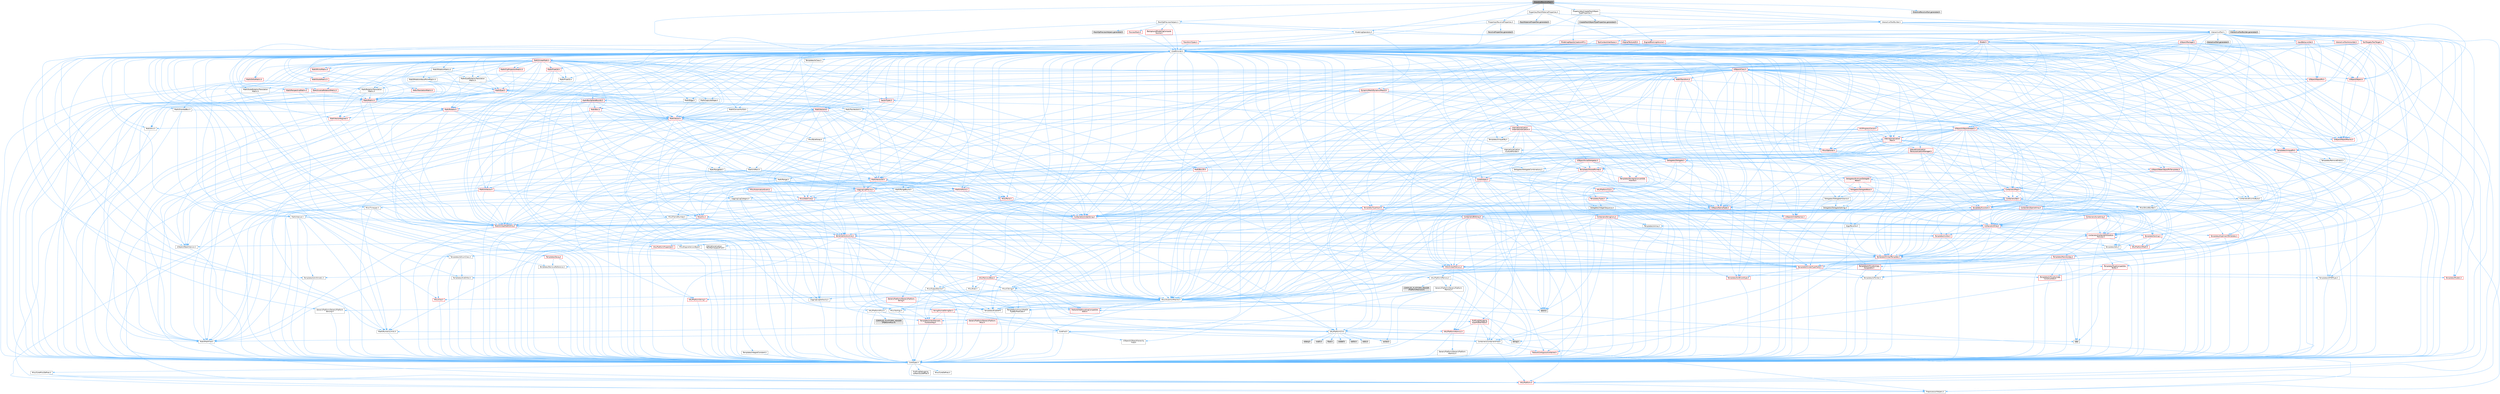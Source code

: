 digraph "DrawAndRevolveTool.h"
{
 // INTERACTIVE_SVG=YES
 // LATEX_PDF_SIZE
  bgcolor="transparent";
  edge [fontname=Helvetica,fontsize=10,labelfontname=Helvetica,labelfontsize=10];
  node [fontname=Helvetica,fontsize=10,shape=box,height=0.2,width=0.4];
  Node1 [id="Node000001",label="DrawAndRevolveTool.h",height=0.2,width=0.4,color="gray40", fillcolor="grey60", style="filled", fontcolor="black",tooltip=" "];
  Node1 -> Node2 [id="edge1_Node000001_Node000002",color="steelblue1",style="solid",tooltip=" "];
  Node2 [id="Node000002",label="CoreMinimal.h",height=0.2,width=0.4,color="grey40", fillcolor="white", style="filled",URL="$d7/d67/CoreMinimal_8h.html",tooltip=" "];
  Node2 -> Node3 [id="edge2_Node000002_Node000003",color="steelblue1",style="solid",tooltip=" "];
  Node3 [id="Node000003",label="CoreTypes.h",height=0.2,width=0.4,color="grey40", fillcolor="white", style="filled",URL="$dc/dec/CoreTypes_8h.html",tooltip=" "];
  Node3 -> Node4 [id="edge3_Node000003_Node000004",color="steelblue1",style="solid",tooltip=" "];
  Node4 [id="Node000004",label="HAL/Platform.h",height=0.2,width=0.4,color="red", fillcolor="#FFF0F0", style="filled",URL="$d9/dd0/Platform_8h.html",tooltip=" "];
  Node4 -> Node8 [id="edge4_Node000004_Node000008",color="steelblue1",style="solid",tooltip=" "];
  Node8 [id="Node000008",label="PreprocessorHelpers.h",height=0.2,width=0.4,color="grey40", fillcolor="white", style="filled",URL="$db/ddb/PreprocessorHelpers_8h.html",tooltip=" "];
  Node3 -> Node14 [id="edge5_Node000003_Node000014",color="steelblue1",style="solid",tooltip=" "];
  Node14 [id="Node000014",label="ProfilingDebugging\l/UMemoryDefines.h",height=0.2,width=0.4,color="grey40", fillcolor="white", style="filled",URL="$d2/da2/UMemoryDefines_8h.html",tooltip=" "];
  Node3 -> Node15 [id="edge6_Node000003_Node000015",color="steelblue1",style="solid",tooltip=" "];
  Node15 [id="Node000015",label="Misc/CoreMiscDefines.h",height=0.2,width=0.4,color="grey40", fillcolor="white", style="filled",URL="$da/d38/CoreMiscDefines_8h.html",tooltip=" "];
  Node15 -> Node4 [id="edge7_Node000015_Node000004",color="steelblue1",style="solid",tooltip=" "];
  Node15 -> Node8 [id="edge8_Node000015_Node000008",color="steelblue1",style="solid",tooltip=" "];
  Node3 -> Node16 [id="edge9_Node000003_Node000016",color="steelblue1",style="solid",tooltip=" "];
  Node16 [id="Node000016",label="Misc/CoreDefines.h",height=0.2,width=0.4,color="grey40", fillcolor="white", style="filled",URL="$d3/dd2/CoreDefines_8h.html",tooltip=" "];
  Node2 -> Node17 [id="edge10_Node000002_Node000017",color="steelblue1",style="solid",tooltip=" "];
  Node17 [id="Node000017",label="CoreFwd.h",height=0.2,width=0.4,color="grey40", fillcolor="white", style="filled",URL="$d1/d1e/CoreFwd_8h.html",tooltip=" "];
  Node17 -> Node3 [id="edge11_Node000017_Node000003",color="steelblue1",style="solid",tooltip=" "];
  Node17 -> Node18 [id="edge12_Node000017_Node000018",color="steelblue1",style="solid",tooltip=" "];
  Node18 [id="Node000018",label="Containers/ContainersFwd.h",height=0.2,width=0.4,color="grey40", fillcolor="white", style="filled",URL="$d4/d0a/ContainersFwd_8h.html",tooltip=" "];
  Node18 -> Node4 [id="edge13_Node000018_Node000004",color="steelblue1",style="solid",tooltip=" "];
  Node18 -> Node3 [id="edge14_Node000018_Node000003",color="steelblue1",style="solid",tooltip=" "];
  Node18 -> Node19 [id="edge15_Node000018_Node000019",color="steelblue1",style="solid",tooltip=" "];
  Node19 [id="Node000019",label="Traits/IsContiguousContainer.h",height=0.2,width=0.4,color="red", fillcolor="#FFF0F0", style="filled",URL="$d5/d3c/IsContiguousContainer_8h.html",tooltip=" "];
  Node19 -> Node3 [id="edge16_Node000019_Node000003",color="steelblue1",style="solid",tooltip=" "];
  Node17 -> Node22 [id="edge17_Node000017_Node000022",color="steelblue1",style="solid",tooltip=" "];
  Node22 [id="Node000022",label="Math/MathFwd.h",height=0.2,width=0.4,color="grey40", fillcolor="white", style="filled",URL="$d2/d10/MathFwd_8h.html",tooltip=" "];
  Node22 -> Node4 [id="edge18_Node000022_Node000004",color="steelblue1",style="solid",tooltip=" "];
  Node17 -> Node23 [id="edge19_Node000017_Node000023",color="steelblue1",style="solid",tooltip=" "];
  Node23 [id="Node000023",label="UObject/UObjectHierarchy\lFwd.h",height=0.2,width=0.4,color="grey40", fillcolor="white", style="filled",URL="$d3/d13/UObjectHierarchyFwd_8h.html",tooltip=" "];
  Node2 -> Node23 [id="edge20_Node000002_Node000023",color="steelblue1",style="solid",tooltip=" "];
  Node2 -> Node18 [id="edge21_Node000002_Node000018",color="steelblue1",style="solid",tooltip=" "];
  Node2 -> Node24 [id="edge22_Node000002_Node000024",color="steelblue1",style="solid",tooltip=" "];
  Node24 [id="Node000024",label="Misc/VarArgs.h",height=0.2,width=0.4,color="grey40", fillcolor="white", style="filled",URL="$d5/d6f/VarArgs_8h.html",tooltip=" "];
  Node24 -> Node3 [id="edge23_Node000024_Node000003",color="steelblue1",style="solid",tooltip=" "];
  Node2 -> Node25 [id="edge24_Node000002_Node000025",color="steelblue1",style="solid",tooltip=" "];
  Node25 [id="Node000025",label="Logging/LogVerbosity.h",height=0.2,width=0.4,color="grey40", fillcolor="white", style="filled",URL="$d2/d8f/LogVerbosity_8h.html",tooltip=" "];
  Node25 -> Node3 [id="edge25_Node000025_Node000003",color="steelblue1",style="solid",tooltip=" "];
  Node2 -> Node26 [id="edge26_Node000002_Node000026",color="steelblue1",style="solid",tooltip=" "];
  Node26 [id="Node000026",label="Misc/OutputDevice.h",height=0.2,width=0.4,color="grey40", fillcolor="white", style="filled",URL="$d7/d32/OutputDevice_8h.html",tooltip=" "];
  Node26 -> Node17 [id="edge27_Node000026_Node000017",color="steelblue1",style="solid",tooltip=" "];
  Node26 -> Node3 [id="edge28_Node000026_Node000003",color="steelblue1",style="solid",tooltip=" "];
  Node26 -> Node25 [id="edge29_Node000026_Node000025",color="steelblue1",style="solid",tooltip=" "];
  Node26 -> Node24 [id="edge30_Node000026_Node000024",color="steelblue1",style="solid",tooltip=" "];
  Node26 -> Node27 [id="edge31_Node000026_Node000027",color="steelblue1",style="solid",tooltip=" "];
  Node27 [id="Node000027",label="Templates/IsArrayOrRefOf\lTypeByPredicate.h",height=0.2,width=0.4,color="grey40", fillcolor="white", style="filled",URL="$d6/da1/IsArrayOrRefOfTypeByPredicate_8h.html",tooltip=" "];
  Node27 -> Node3 [id="edge32_Node000027_Node000003",color="steelblue1",style="solid",tooltip=" "];
  Node26 -> Node28 [id="edge33_Node000026_Node000028",color="steelblue1",style="solid",tooltip=" "];
  Node28 [id="Node000028",label="Templates/IsValidVariadic\lFunctionArg.h",height=0.2,width=0.4,color="red", fillcolor="#FFF0F0", style="filled",URL="$d0/dc8/IsValidVariadicFunctionArg_8h.html",tooltip=" "];
  Node28 -> Node3 [id="edge34_Node000028_Node000003",color="steelblue1",style="solid",tooltip=" "];
  Node26 -> Node30 [id="edge35_Node000026_Node000030",color="steelblue1",style="solid",tooltip=" "];
  Node30 [id="Node000030",label="Traits/IsCharEncodingCompatible\lWith.h",height=0.2,width=0.4,color="red", fillcolor="#FFF0F0", style="filled",URL="$df/dd1/IsCharEncodingCompatibleWith_8h.html",tooltip=" "];
  Node2 -> Node32 [id="edge36_Node000002_Node000032",color="steelblue1",style="solid",tooltip=" "];
  Node32 [id="Node000032",label="HAL/PlatformCrt.h",height=0.2,width=0.4,color="grey40", fillcolor="white", style="filled",URL="$d8/d75/PlatformCrt_8h.html",tooltip=" "];
  Node32 -> Node33 [id="edge37_Node000032_Node000033",color="steelblue1",style="solid",tooltip=" "];
  Node33 [id="Node000033",label="new",height=0.2,width=0.4,color="grey60", fillcolor="#E0E0E0", style="filled",tooltip=" "];
  Node32 -> Node34 [id="edge38_Node000032_Node000034",color="steelblue1",style="solid",tooltip=" "];
  Node34 [id="Node000034",label="wchar.h",height=0.2,width=0.4,color="grey60", fillcolor="#E0E0E0", style="filled",tooltip=" "];
  Node32 -> Node35 [id="edge39_Node000032_Node000035",color="steelblue1",style="solid",tooltip=" "];
  Node35 [id="Node000035",label="stddef.h",height=0.2,width=0.4,color="grey60", fillcolor="#E0E0E0", style="filled",tooltip=" "];
  Node32 -> Node36 [id="edge40_Node000032_Node000036",color="steelblue1",style="solid",tooltip=" "];
  Node36 [id="Node000036",label="stdlib.h",height=0.2,width=0.4,color="grey60", fillcolor="#E0E0E0", style="filled",tooltip=" "];
  Node32 -> Node37 [id="edge41_Node000032_Node000037",color="steelblue1",style="solid",tooltip=" "];
  Node37 [id="Node000037",label="stdio.h",height=0.2,width=0.4,color="grey60", fillcolor="#E0E0E0", style="filled",tooltip=" "];
  Node32 -> Node38 [id="edge42_Node000032_Node000038",color="steelblue1",style="solid",tooltip=" "];
  Node38 [id="Node000038",label="stdarg.h",height=0.2,width=0.4,color="grey60", fillcolor="#E0E0E0", style="filled",tooltip=" "];
  Node32 -> Node39 [id="edge43_Node000032_Node000039",color="steelblue1",style="solid",tooltip=" "];
  Node39 [id="Node000039",label="math.h",height=0.2,width=0.4,color="grey60", fillcolor="#E0E0E0", style="filled",tooltip=" "];
  Node32 -> Node40 [id="edge44_Node000032_Node000040",color="steelblue1",style="solid",tooltip=" "];
  Node40 [id="Node000040",label="float.h",height=0.2,width=0.4,color="grey60", fillcolor="#E0E0E0", style="filled",tooltip=" "];
  Node32 -> Node41 [id="edge45_Node000032_Node000041",color="steelblue1",style="solid",tooltip=" "];
  Node41 [id="Node000041",label="string.h",height=0.2,width=0.4,color="grey60", fillcolor="#E0E0E0", style="filled",tooltip=" "];
  Node2 -> Node42 [id="edge46_Node000002_Node000042",color="steelblue1",style="solid",tooltip=" "];
  Node42 [id="Node000042",label="HAL/PlatformMisc.h",height=0.2,width=0.4,color="grey40", fillcolor="white", style="filled",URL="$d0/df5/PlatformMisc_8h.html",tooltip=" "];
  Node42 -> Node3 [id="edge47_Node000042_Node000003",color="steelblue1",style="solid",tooltip=" "];
  Node42 -> Node43 [id="edge48_Node000042_Node000043",color="steelblue1",style="solid",tooltip=" "];
  Node43 [id="Node000043",label="GenericPlatform/GenericPlatform\lMisc.h",height=0.2,width=0.4,color="red", fillcolor="#FFF0F0", style="filled",URL="$db/d9a/GenericPlatformMisc_8h.html",tooltip=" "];
  Node43 -> Node17 [id="edge49_Node000043_Node000017",color="steelblue1",style="solid",tooltip=" "];
  Node43 -> Node3 [id="edge50_Node000043_Node000003",color="steelblue1",style="solid",tooltip=" "];
  Node43 -> Node32 [id="edge51_Node000043_Node000032",color="steelblue1",style="solid",tooltip=" "];
  Node43 -> Node47 [id="edge52_Node000043_Node000047",color="steelblue1",style="solid",tooltip=" "];
  Node47 [id="Node000047",label="Math/NumericLimits.h",height=0.2,width=0.4,color="grey40", fillcolor="white", style="filled",URL="$df/d1b/NumericLimits_8h.html",tooltip=" "];
  Node47 -> Node3 [id="edge53_Node000047_Node000003",color="steelblue1",style="solid",tooltip=" "];
  Node42 -> Node52 [id="edge54_Node000042_Node000052",color="steelblue1",style="solid",tooltip=" "];
  Node52 [id="Node000052",label="COMPILED_PLATFORM_HEADER\l(PlatformMisc.h)",height=0.2,width=0.4,color="grey60", fillcolor="#E0E0E0", style="filled",tooltip=" "];
  Node42 -> Node53 [id="edge55_Node000042_Node000053",color="steelblue1",style="solid",tooltip=" "];
  Node53 [id="Node000053",label="ProfilingDebugging\l/CpuProfilerTrace.h",height=0.2,width=0.4,color="red", fillcolor="#FFF0F0", style="filled",URL="$da/dcb/CpuProfilerTrace_8h.html",tooltip=" "];
  Node53 -> Node3 [id="edge56_Node000053_Node000003",color="steelblue1",style="solid",tooltip=" "];
  Node53 -> Node18 [id="edge57_Node000053_Node000018",color="steelblue1",style="solid",tooltip=" "];
  Node53 -> Node54 [id="edge58_Node000053_Node000054",color="steelblue1",style="solid",tooltip=" "];
  Node54 [id="Node000054",label="HAL/PlatformAtomics.h",height=0.2,width=0.4,color="red", fillcolor="#FFF0F0", style="filled",URL="$d3/d36/PlatformAtomics_8h.html",tooltip=" "];
  Node54 -> Node3 [id="edge59_Node000054_Node000003",color="steelblue1",style="solid",tooltip=" "];
  Node54 -> Node55 [id="edge60_Node000054_Node000055",color="steelblue1",style="solid",tooltip=" "];
  Node55 [id="Node000055",label="GenericPlatform/GenericPlatform\lAtomics.h",height=0.2,width=0.4,color="grey40", fillcolor="white", style="filled",URL="$da/d72/GenericPlatformAtomics_8h.html",tooltip=" "];
  Node55 -> Node3 [id="edge61_Node000055_Node000003",color="steelblue1",style="solid",tooltip=" "];
  Node53 -> Node8 [id="edge62_Node000053_Node000008",color="steelblue1",style="solid",tooltip=" "];
  Node2 -> Node61 [id="edge63_Node000002_Node000061",color="steelblue1",style="solid",tooltip=" "];
  Node61 [id="Node000061",label="Misc/AssertionMacros.h",height=0.2,width=0.4,color="grey40", fillcolor="white", style="filled",URL="$d0/dfa/AssertionMacros_8h.html",tooltip=" "];
  Node61 -> Node3 [id="edge64_Node000061_Node000003",color="steelblue1",style="solid",tooltip=" "];
  Node61 -> Node4 [id="edge65_Node000061_Node000004",color="steelblue1",style="solid",tooltip=" "];
  Node61 -> Node42 [id="edge66_Node000061_Node000042",color="steelblue1",style="solid",tooltip=" "];
  Node61 -> Node8 [id="edge67_Node000061_Node000008",color="steelblue1",style="solid",tooltip=" "];
  Node61 -> Node62 [id="edge68_Node000061_Node000062",color="steelblue1",style="solid",tooltip=" "];
  Node62 [id="Node000062",label="Templates/EnableIf.h",height=0.2,width=0.4,color="grey40", fillcolor="white", style="filled",URL="$d7/d60/EnableIf_8h.html",tooltip=" "];
  Node62 -> Node3 [id="edge69_Node000062_Node000003",color="steelblue1",style="solid",tooltip=" "];
  Node61 -> Node27 [id="edge70_Node000061_Node000027",color="steelblue1",style="solid",tooltip=" "];
  Node61 -> Node28 [id="edge71_Node000061_Node000028",color="steelblue1",style="solid",tooltip=" "];
  Node61 -> Node30 [id="edge72_Node000061_Node000030",color="steelblue1",style="solid",tooltip=" "];
  Node61 -> Node24 [id="edge73_Node000061_Node000024",color="steelblue1",style="solid",tooltip=" "];
  Node61 -> Node63 [id="edge74_Node000061_Node000063",color="steelblue1",style="solid",tooltip=" "];
  Node63 [id="Node000063",label="String/FormatStringSan.h",height=0.2,width=0.4,color="red", fillcolor="#FFF0F0", style="filled",URL="$d3/d8b/FormatStringSan_8h.html",tooltip=" "];
  Node63 -> Node3 [id="edge75_Node000063_Node000003",color="steelblue1",style="solid",tooltip=" "];
  Node63 -> Node28 [id="edge76_Node000063_Node000028",color="steelblue1",style="solid",tooltip=" "];
  Node63 -> Node18 [id="edge77_Node000063_Node000018",color="steelblue1",style="solid",tooltip=" "];
  Node61 -> Node69 [id="edge78_Node000061_Node000069",color="steelblue1",style="solid",tooltip=" "];
  Node69 [id="Node000069",label="atomic",height=0.2,width=0.4,color="grey60", fillcolor="#E0E0E0", style="filled",tooltip=" "];
  Node2 -> Node70 [id="edge79_Node000002_Node000070",color="steelblue1",style="solid",tooltip=" "];
  Node70 [id="Node000070",label="Templates/IsPointer.h",height=0.2,width=0.4,color="grey40", fillcolor="white", style="filled",URL="$d7/d05/IsPointer_8h.html",tooltip=" "];
  Node70 -> Node3 [id="edge80_Node000070_Node000003",color="steelblue1",style="solid",tooltip=" "];
  Node2 -> Node71 [id="edge81_Node000002_Node000071",color="steelblue1",style="solid",tooltip=" "];
  Node71 [id="Node000071",label="HAL/PlatformMemory.h",height=0.2,width=0.4,color="grey40", fillcolor="white", style="filled",URL="$de/d68/PlatformMemory_8h.html",tooltip=" "];
  Node71 -> Node3 [id="edge82_Node000071_Node000003",color="steelblue1",style="solid",tooltip=" "];
  Node71 -> Node72 [id="edge83_Node000071_Node000072",color="steelblue1",style="solid",tooltip=" "];
  Node72 [id="Node000072",label="GenericPlatform/GenericPlatform\lMemory.h",height=0.2,width=0.4,color="grey40", fillcolor="white", style="filled",URL="$dd/d22/GenericPlatformMemory_8h.html",tooltip=" "];
  Node72 -> Node17 [id="edge84_Node000072_Node000017",color="steelblue1",style="solid",tooltip=" "];
  Node72 -> Node3 [id="edge85_Node000072_Node000003",color="steelblue1",style="solid",tooltip=" "];
  Node72 -> Node73 [id="edge86_Node000072_Node000073",color="steelblue1",style="solid",tooltip=" "];
  Node73 [id="Node000073",label="HAL/PlatformString.h",height=0.2,width=0.4,color="red", fillcolor="#FFF0F0", style="filled",URL="$db/db5/PlatformString_8h.html",tooltip=" "];
  Node73 -> Node3 [id="edge87_Node000073_Node000003",color="steelblue1",style="solid",tooltip=" "];
  Node72 -> Node41 [id="edge88_Node000072_Node000041",color="steelblue1",style="solid",tooltip=" "];
  Node72 -> Node34 [id="edge89_Node000072_Node000034",color="steelblue1",style="solid",tooltip=" "];
  Node71 -> Node75 [id="edge90_Node000071_Node000075",color="steelblue1",style="solid",tooltip=" "];
  Node75 [id="Node000075",label="COMPILED_PLATFORM_HEADER\l(PlatformMemory.h)",height=0.2,width=0.4,color="grey60", fillcolor="#E0E0E0", style="filled",tooltip=" "];
  Node2 -> Node54 [id="edge91_Node000002_Node000054",color="steelblue1",style="solid",tooltip=" "];
  Node2 -> Node76 [id="edge92_Node000002_Node000076",color="steelblue1",style="solid",tooltip=" "];
  Node76 [id="Node000076",label="Misc/Exec.h",height=0.2,width=0.4,color="grey40", fillcolor="white", style="filled",URL="$de/ddb/Exec_8h.html",tooltip=" "];
  Node76 -> Node3 [id="edge93_Node000076_Node000003",color="steelblue1",style="solid",tooltip=" "];
  Node76 -> Node61 [id="edge94_Node000076_Node000061",color="steelblue1",style="solid",tooltip=" "];
  Node2 -> Node77 [id="edge95_Node000002_Node000077",color="steelblue1",style="solid",tooltip=" "];
  Node77 [id="Node000077",label="HAL/MemoryBase.h",height=0.2,width=0.4,color="red", fillcolor="#FFF0F0", style="filled",URL="$d6/d9f/MemoryBase_8h.html",tooltip=" "];
  Node77 -> Node3 [id="edge96_Node000077_Node000003",color="steelblue1",style="solid",tooltip=" "];
  Node77 -> Node54 [id="edge97_Node000077_Node000054",color="steelblue1",style="solid",tooltip=" "];
  Node77 -> Node32 [id="edge98_Node000077_Node000032",color="steelblue1",style="solid",tooltip=" "];
  Node77 -> Node76 [id="edge99_Node000077_Node000076",color="steelblue1",style="solid",tooltip=" "];
  Node77 -> Node26 [id="edge100_Node000077_Node000026",color="steelblue1",style="solid",tooltip=" "];
  Node2 -> Node87 [id="edge101_Node000002_Node000087",color="steelblue1",style="solid",tooltip=" "];
  Node87 [id="Node000087",label="HAL/UnrealMemory.h",height=0.2,width=0.4,color="red", fillcolor="#FFF0F0", style="filled",URL="$d9/d96/UnrealMemory_8h.html",tooltip=" "];
  Node87 -> Node3 [id="edge102_Node000087_Node000003",color="steelblue1",style="solid",tooltip=" "];
  Node87 -> Node72 [id="edge103_Node000087_Node000072",color="steelblue1",style="solid",tooltip=" "];
  Node87 -> Node77 [id="edge104_Node000087_Node000077",color="steelblue1",style="solid",tooltip=" "];
  Node87 -> Node71 [id="edge105_Node000087_Node000071",color="steelblue1",style="solid",tooltip=" "];
  Node87 -> Node70 [id="edge106_Node000087_Node000070",color="steelblue1",style="solid",tooltip=" "];
  Node2 -> Node89 [id="edge107_Node000002_Node000089",color="steelblue1",style="solid",tooltip=" "];
  Node89 [id="Node000089",label="Templates/IsArithmetic.h",height=0.2,width=0.4,color="grey40", fillcolor="white", style="filled",URL="$d2/d5d/IsArithmetic_8h.html",tooltip=" "];
  Node89 -> Node3 [id="edge108_Node000089_Node000003",color="steelblue1",style="solid",tooltip=" "];
  Node2 -> Node83 [id="edge109_Node000002_Node000083",color="steelblue1",style="solid",tooltip=" "];
  Node83 [id="Node000083",label="Templates/AndOrNot.h",height=0.2,width=0.4,color="grey40", fillcolor="white", style="filled",URL="$db/d0a/AndOrNot_8h.html",tooltip=" "];
  Node83 -> Node3 [id="edge110_Node000083_Node000003",color="steelblue1",style="solid",tooltip=" "];
  Node2 -> Node90 [id="edge111_Node000002_Node000090",color="steelblue1",style="solid",tooltip=" "];
  Node90 [id="Node000090",label="Templates/IsPODType.h",height=0.2,width=0.4,color="grey40", fillcolor="white", style="filled",URL="$d7/db1/IsPODType_8h.html",tooltip=" "];
  Node90 -> Node3 [id="edge112_Node000090_Node000003",color="steelblue1",style="solid",tooltip=" "];
  Node2 -> Node91 [id="edge113_Node000002_Node000091",color="steelblue1",style="solid",tooltip=" "];
  Node91 [id="Node000091",label="Templates/IsUECoreType.h",height=0.2,width=0.4,color="red", fillcolor="#FFF0F0", style="filled",URL="$d1/db8/IsUECoreType_8h.html",tooltip=" "];
  Node91 -> Node3 [id="edge114_Node000091_Node000003",color="steelblue1",style="solid",tooltip=" "];
  Node2 -> Node84 [id="edge115_Node000002_Node000084",color="steelblue1",style="solid",tooltip=" "];
  Node84 [id="Node000084",label="Templates/IsTriviallyCopy\lConstructible.h",height=0.2,width=0.4,color="red", fillcolor="#FFF0F0", style="filled",URL="$d3/d78/IsTriviallyCopyConstructible_8h.html",tooltip=" "];
  Node84 -> Node3 [id="edge116_Node000084_Node000003",color="steelblue1",style="solid",tooltip=" "];
  Node2 -> Node92 [id="edge117_Node000002_Node000092",color="steelblue1",style="solid",tooltip=" "];
  Node92 [id="Node000092",label="Templates/UnrealTypeTraits.h",height=0.2,width=0.4,color="red", fillcolor="#FFF0F0", style="filled",URL="$d2/d2d/UnrealTypeTraits_8h.html",tooltip=" "];
  Node92 -> Node3 [id="edge118_Node000092_Node000003",color="steelblue1",style="solid",tooltip=" "];
  Node92 -> Node70 [id="edge119_Node000092_Node000070",color="steelblue1",style="solid",tooltip=" "];
  Node92 -> Node61 [id="edge120_Node000092_Node000061",color="steelblue1",style="solid",tooltip=" "];
  Node92 -> Node83 [id="edge121_Node000092_Node000083",color="steelblue1",style="solid",tooltip=" "];
  Node92 -> Node62 [id="edge122_Node000092_Node000062",color="steelblue1",style="solid",tooltip=" "];
  Node92 -> Node89 [id="edge123_Node000092_Node000089",color="steelblue1",style="solid",tooltip=" "];
  Node92 -> Node93 [id="edge124_Node000092_Node000093",color="steelblue1",style="solid",tooltip=" "];
  Node93 [id="Node000093",label="Templates/Models.h",height=0.2,width=0.4,color="red", fillcolor="#FFF0F0", style="filled",URL="$d3/d0c/Models_8h.html",tooltip=" "];
  Node92 -> Node90 [id="edge125_Node000092_Node000090",color="steelblue1",style="solid",tooltip=" "];
  Node92 -> Node91 [id="edge126_Node000092_Node000091",color="steelblue1",style="solid",tooltip=" "];
  Node92 -> Node84 [id="edge127_Node000092_Node000084",color="steelblue1",style="solid",tooltip=" "];
  Node2 -> Node62 [id="edge128_Node000002_Node000062",color="steelblue1",style="solid",tooltip=" "];
  Node2 -> Node94 [id="edge129_Node000002_Node000094",color="steelblue1",style="solid",tooltip=" "];
  Node94 [id="Node000094",label="Templates/RemoveReference.h",height=0.2,width=0.4,color="grey40", fillcolor="white", style="filled",URL="$da/dbe/RemoveReference_8h.html",tooltip=" "];
  Node94 -> Node3 [id="edge130_Node000094_Node000003",color="steelblue1",style="solid",tooltip=" "];
  Node2 -> Node95 [id="edge131_Node000002_Node000095",color="steelblue1",style="solid",tooltip=" "];
  Node95 [id="Node000095",label="Templates/IntegralConstant.h",height=0.2,width=0.4,color="grey40", fillcolor="white", style="filled",URL="$db/d1b/IntegralConstant_8h.html",tooltip=" "];
  Node95 -> Node3 [id="edge132_Node000095_Node000003",color="steelblue1",style="solid",tooltip=" "];
  Node2 -> Node96 [id="edge133_Node000002_Node000096",color="steelblue1",style="solid",tooltip=" "];
  Node96 [id="Node000096",label="Templates/IsClass.h",height=0.2,width=0.4,color="grey40", fillcolor="white", style="filled",URL="$db/dcb/IsClass_8h.html",tooltip=" "];
  Node96 -> Node3 [id="edge134_Node000096_Node000003",color="steelblue1",style="solid",tooltip=" "];
  Node2 -> Node97 [id="edge135_Node000002_Node000097",color="steelblue1",style="solid",tooltip=" "];
  Node97 [id="Node000097",label="Templates/TypeCompatible\lBytes.h",height=0.2,width=0.4,color="red", fillcolor="#FFF0F0", style="filled",URL="$df/d0a/TypeCompatibleBytes_8h.html",tooltip=" "];
  Node97 -> Node3 [id="edge136_Node000097_Node000003",color="steelblue1",style="solid",tooltip=" "];
  Node97 -> Node41 [id="edge137_Node000097_Node000041",color="steelblue1",style="solid",tooltip=" "];
  Node97 -> Node33 [id="edge138_Node000097_Node000033",color="steelblue1",style="solid",tooltip=" "];
  Node2 -> Node19 [id="edge139_Node000002_Node000019",color="steelblue1",style="solid",tooltip=" "];
  Node2 -> Node98 [id="edge140_Node000002_Node000098",color="steelblue1",style="solid",tooltip=" "];
  Node98 [id="Node000098",label="Templates/UnrealTemplate.h",height=0.2,width=0.4,color="red", fillcolor="#FFF0F0", style="filled",URL="$d4/d24/UnrealTemplate_8h.html",tooltip=" "];
  Node98 -> Node3 [id="edge141_Node000098_Node000003",color="steelblue1",style="solid",tooltip=" "];
  Node98 -> Node70 [id="edge142_Node000098_Node000070",color="steelblue1",style="solid",tooltip=" "];
  Node98 -> Node87 [id="edge143_Node000098_Node000087",color="steelblue1",style="solid",tooltip=" "];
  Node98 -> Node92 [id="edge144_Node000098_Node000092",color="steelblue1",style="solid",tooltip=" "];
  Node98 -> Node94 [id="edge145_Node000098_Node000094",color="steelblue1",style="solid",tooltip=" "];
  Node98 -> Node97 [id="edge146_Node000098_Node000097",color="steelblue1",style="solid",tooltip=" "];
  Node98 -> Node19 [id="edge147_Node000098_Node000019",color="steelblue1",style="solid",tooltip=" "];
  Node2 -> Node47 [id="edge148_Node000002_Node000047",color="steelblue1",style="solid",tooltip=" "];
  Node2 -> Node102 [id="edge149_Node000002_Node000102",color="steelblue1",style="solid",tooltip=" "];
  Node102 [id="Node000102",label="HAL/PlatformMath.h",height=0.2,width=0.4,color="red", fillcolor="#FFF0F0", style="filled",URL="$dc/d53/PlatformMath_8h.html",tooltip=" "];
  Node102 -> Node3 [id="edge150_Node000102_Node000003",color="steelblue1",style="solid",tooltip=" "];
  Node2 -> Node85 [id="edge151_Node000002_Node000085",color="steelblue1",style="solid",tooltip=" "];
  Node85 [id="Node000085",label="Templates/IsTriviallyCopy\lAssignable.h",height=0.2,width=0.4,color="red", fillcolor="#FFF0F0", style="filled",URL="$d2/df2/IsTriviallyCopyAssignable_8h.html",tooltip=" "];
  Node85 -> Node3 [id="edge152_Node000085_Node000003",color="steelblue1",style="solid",tooltip=" "];
  Node2 -> Node110 [id="edge153_Node000002_Node000110",color="steelblue1",style="solid",tooltip=" "];
  Node110 [id="Node000110",label="Templates/MemoryOps.h",height=0.2,width=0.4,color="red", fillcolor="#FFF0F0", style="filled",URL="$db/dea/MemoryOps_8h.html",tooltip=" "];
  Node110 -> Node3 [id="edge154_Node000110_Node000003",color="steelblue1",style="solid",tooltip=" "];
  Node110 -> Node87 [id="edge155_Node000110_Node000087",color="steelblue1",style="solid",tooltip=" "];
  Node110 -> Node85 [id="edge156_Node000110_Node000085",color="steelblue1",style="solid",tooltip=" "];
  Node110 -> Node84 [id="edge157_Node000110_Node000084",color="steelblue1",style="solid",tooltip=" "];
  Node110 -> Node92 [id="edge158_Node000110_Node000092",color="steelblue1",style="solid",tooltip=" "];
  Node110 -> Node33 [id="edge159_Node000110_Node000033",color="steelblue1",style="solid",tooltip=" "];
  Node2 -> Node111 [id="edge160_Node000002_Node000111",color="steelblue1",style="solid",tooltip=" "];
  Node111 [id="Node000111",label="Containers/ContainerAllocation\lPolicies.h",height=0.2,width=0.4,color="red", fillcolor="#FFF0F0", style="filled",URL="$d7/dff/ContainerAllocationPolicies_8h.html",tooltip=" "];
  Node111 -> Node3 [id="edge161_Node000111_Node000003",color="steelblue1",style="solid",tooltip=" "];
  Node111 -> Node111 [id="edge162_Node000111_Node000111",color="steelblue1",style="solid",tooltip=" "];
  Node111 -> Node102 [id="edge163_Node000111_Node000102",color="steelblue1",style="solid",tooltip=" "];
  Node111 -> Node87 [id="edge164_Node000111_Node000087",color="steelblue1",style="solid",tooltip=" "];
  Node111 -> Node47 [id="edge165_Node000111_Node000047",color="steelblue1",style="solid",tooltip=" "];
  Node111 -> Node61 [id="edge166_Node000111_Node000061",color="steelblue1",style="solid",tooltip=" "];
  Node111 -> Node110 [id="edge167_Node000111_Node000110",color="steelblue1",style="solid",tooltip=" "];
  Node111 -> Node97 [id="edge168_Node000111_Node000097",color="steelblue1",style="solid",tooltip=" "];
  Node2 -> Node114 [id="edge169_Node000002_Node000114",color="steelblue1",style="solid",tooltip=" "];
  Node114 [id="Node000114",label="Templates/IsEnumClass.h",height=0.2,width=0.4,color="grey40", fillcolor="white", style="filled",URL="$d7/d15/IsEnumClass_8h.html",tooltip=" "];
  Node114 -> Node3 [id="edge170_Node000114_Node000003",color="steelblue1",style="solid",tooltip=" "];
  Node114 -> Node83 [id="edge171_Node000114_Node000083",color="steelblue1",style="solid",tooltip=" "];
  Node2 -> Node115 [id="edge172_Node000002_Node000115",color="steelblue1",style="solid",tooltip=" "];
  Node115 [id="Node000115",label="HAL/PlatformProperties.h",height=0.2,width=0.4,color="red", fillcolor="#FFF0F0", style="filled",URL="$d9/db0/PlatformProperties_8h.html",tooltip=" "];
  Node115 -> Node3 [id="edge173_Node000115_Node000003",color="steelblue1",style="solid",tooltip=" "];
  Node2 -> Node118 [id="edge174_Node000002_Node000118",color="steelblue1",style="solid",tooltip=" "];
  Node118 [id="Node000118",label="Misc/EngineVersionBase.h",height=0.2,width=0.4,color="grey40", fillcolor="white", style="filled",URL="$d5/d2b/EngineVersionBase_8h.html",tooltip=" "];
  Node118 -> Node3 [id="edge175_Node000118_Node000003",color="steelblue1",style="solid",tooltip=" "];
  Node2 -> Node119 [id="edge176_Node000002_Node000119",color="steelblue1",style="solid",tooltip=" "];
  Node119 [id="Node000119",label="Internationalization\l/TextNamespaceFwd.h",height=0.2,width=0.4,color="grey40", fillcolor="white", style="filled",URL="$d8/d97/TextNamespaceFwd_8h.html",tooltip=" "];
  Node119 -> Node3 [id="edge177_Node000119_Node000003",color="steelblue1",style="solid",tooltip=" "];
  Node2 -> Node120 [id="edge178_Node000002_Node000120",color="steelblue1",style="solid",tooltip=" "];
  Node120 [id="Node000120",label="Serialization/Archive.h",height=0.2,width=0.4,color="red", fillcolor="#FFF0F0", style="filled",URL="$d7/d3b/Archive_8h.html",tooltip=" "];
  Node120 -> Node17 [id="edge179_Node000120_Node000017",color="steelblue1",style="solid",tooltip=" "];
  Node120 -> Node3 [id="edge180_Node000120_Node000003",color="steelblue1",style="solid",tooltip=" "];
  Node120 -> Node115 [id="edge181_Node000120_Node000115",color="steelblue1",style="solid",tooltip=" "];
  Node120 -> Node119 [id="edge182_Node000120_Node000119",color="steelblue1",style="solid",tooltip=" "];
  Node120 -> Node22 [id="edge183_Node000120_Node000022",color="steelblue1",style="solid",tooltip=" "];
  Node120 -> Node61 [id="edge184_Node000120_Node000061",color="steelblue1",style="solid",tooltip=" "];
  Node120 -> Node118 [id="edge185_Node000120_Node000118",color="steelblue1",style="solid",tooltip=" "];
  Node120 -> Node24 [id="edge186_Node000120_Node000024",color="steelblue1",style="solid",tooltip=" "];
  Node120 -> Node62 [id="edge187_Node000120_Node000062",color="steelblue1",style="solid",tooltip=" "];
  Node120 -> Node27 [id="edge188_Node000120_Node000027",color="steelblue1",style="solid",tooltip=" "];
  Node120 -> Node114 [id="edge189_Node000120_Node000114",color="steelblue1",style="solid",tooltip=" "];
  Node120 -> Node28 [id="edge190_Node000120_Node000028",color="steelblue1",style="solid",tooltip=" "];
  Node120 -> Node98 [id="edge191_Node000120_Node000098",color="steelblue1",style="solid",tooltip=" "];
  Node120 -> Node30 [id="edge192_Node000120_Node000030",color="steelblue1",style="solid",tooltip=" "];
  Node120 -> Node123 [id="edge193_Node000120_Node000123",color="steelblue1",style="solid",tooltip=" "];
  Node123 [id="Node000123",label="UObject/ObjectVersion.h",height=0.2,width=0.4,color="grey40", fillcolor="white", style="filled",URL="$da/d63/ObjectVersion_8h.html",tooltip=" "];
  Node123 -> Node3 [id="edge194_Node000123_Node000003",color="steelblue1",style="solid",tooltip=" "];
  Node2 -> Node124 [id="edge195_Node000002_Node000124",color="steelblue1",style="solid",tooltip=" "];
  Node124 [id="Node000124",label="Templates/Less.h",height=0.2,width=0.4,color="grey40", fillcolor="white", style="filled",URL="$de/dc8/Less_8h.html",tooltip=" "];
  Node124 -> Node3 [id="edge196_Node000124_Node000003",color="steelblue1",style="solid",tooltip=" "];
  Node124 -> Node98 [id="edge197_Node000124_Node000098",color="steelblue1",style="solid",tooltip=" "];
  Node2 -> Node125 [id="edge198_Node000002_Node000125",color="steelblue1",style="solid",tooltip=" "];
  Node125 [id="Node000125",label="Templates/Sorting.h",height=0.2,width=0.4,color="red", fillcolor="#FFF0F0", style="filled",URL="$d3/d9e/Sorting_8h.html",tooltip=" "];
  Node125 -> Node3 [id="edge199_Node000125_Node000003",color="steelblue1",style="solid",tooltip=" "];
  Node125 -> Node102 [id="edge200_Node000125_Node000102",color="steelblue1",style="solid",tooltip=" "];
  Node125 -> Node124 [id="edge201_Node000125_Node000124",color="steelblue1",style="solid",tooltip=" "];
  Node2 -> Node136 [id="edge202_Node000002_Node000136",color="steelblue1",style="solid",tooltip=" "];
  Node136 [id="Node000136",label="Misc/Char.h",height=0.2,width=0.4,color="red", fillcolor="#FFF0F0", style="filled",URL="$d0/d58/Char_8h.html",tooltip=" "];
  Node136 -> Node3 [id="edge203_Node000136_Node000003",color="steelblue1",style="solid",tooltip=" "];
  Node2 -> Node139 [id="edge204_Node000002_Node000139",color="steelblue1",style="solid",tooltip=" "];
  Node139 [id="Node000139",label="GenericPlatform/GenericPlatform\lStricmp.h",height=0.2,width=0.4,color="grey40", fillcolor="white", style="filled",URL="$d2/d86/GenericPlatformStricmp_8h.html",tooltip=" "];
  Node139 -> Node3 [id="edge205_Node000139_Node000003",color="steelblue1",style="solid",tooltip=" "];
  Node2 -> Node140 [id="edge206_Node000002_Node000140",color="steelblue1",style="solid",tooltip=" "];
  Node140 [id="Node000140",label="GenericPlatform/GenericPlatform\lString.h",height=0.2,width=0.4,color="red", fillcolor="#FFF0F0", style="filled",URL="$dd/d20/GenericPlatformString_8h.html",tooltip=" "];
  Node140 -> Node3 [id="edge207_Node000140_Node000003",color="steelblue1",style="solid",tooltip=" "];
  Node140 -> Node139 [id="edge208_Node000140_Node000139",color="steelblue1",style="solid",tooltip=" "];
  Node140 -> Node62 [id="edge209_Node000140_Node000062",color="steelblue1",style="solid",tooltip=" "];
  Node140 -> Node30 [id="edge210_Node000140_Node000030",color="steelblue1",style="solid",tooltip=" "];
  Node2 -> Node73 [id="edge211_Node000002_Node000073",color="steelblue1",style="solid",tooltip=" "];
  Node2 -> Node143 [id="edge212_Node000002_Node000143",color="steelblue1",style="solid",tooltip=" "];
  Node143 [id="Node000143",label="Misc/CString.h",height=0.2,width=0.4,color="grey40", fillcolor="white", style="filled",URL="$d2/d49/CString_8h.html",tooltip=" "];
  Node143 -> Node3 [id="edge213_Node000143_Node000003",color="steelblue1",style="solid",tooltip=" "];
  Node143 -> Node32 [id="edge214_Node000143_Node000032",color="steelblue1",style="solid",tooltip=" "];
  Node143 -> Node73 [id="edge215_Node000143_Node000073",color="steelblue1",style="solid",tooltip=" "];
  Node143 -> Node61 [id="edge216_Node000143_Node000061",color="steelblue1",style="solid",tooltip=" "];
  Node143 -> Node136 [id="edge217_Node000143_Node000136",color="steelblue1",style="solid",tooltip=" "];
  Node143 -> Node24 [id="edge218_Node000143_Node000024",color="steelblue1",style="solid",tooltip=" "];
  Node143 -> Node27 [id="edge219_Node000143_Node000027",color="steelblue1",style="solid",tooltip=" "];
  Node143 -> Node28 [id="edge220_Node000143_Node000028",color="steelblue1",style="solid",tooltip=" "];
  Node143 -> Node30 [id="edge221_Node000143_Node000030",color="steelblue1",style="solid",tooltip=" "];
  Node2 -> Node144 [id="edge222_Node000002_Node000144",color="steelblue1",style="solid",tooltip=" "];
  Node144 [id="Node000144",label="Misc/Crc.h",height=0.2,width=0.4,color="red", fillcolor="#FFF0F0", style="filled",URL="$d4/dd2/Crc_8h.html",tooltip=" "];
  Node144 -> Node3 [id="edge223_Node000144_Node000003",color="steelblue1",style="solid",tooltip=" "];
  Node144 -> Node73 [id="edge224_Node000144_Node000073",color="steelblue1",style="solid",tooltip=" "];
  Node144 -> Node61 [id="edge225_Node000144_Node000061",color="steelblue1",style="solid",tooltip=" "];
  Node144 -> Node143 [id="edge226_Node000144_Node000143",color="steelblue1",style="solid",tooltip=" "];
  Node144 -> Node136 [id="edge227_Node000144_Node000136",color="steelblue1",style="solid",tooltip=" "];
  Node144 -> Node92 [id="edge228_Node000144_Node000092",color="steelblue1",style="solid",tooltip=" "];
  Node2 -> Node135 [id="edge229_Node000002_Node000135",color="steelblue1",style="solid",tooltip=" "];
  Node135 [id="Node000135",label="Math/UnrealMathUtility.h",height=0.2,width=0.4,color="red", fillcolor="#FFF0F0", style="filled",URL="$db/db8/UnrealMathUtility_8h.html",tooltip=" "];
  Node135 -> Node3 [id="edge230_Node000135_Node000003",color="steelblue1",style="solid",tooltip=" "];
  Node135 -> Node61 [id="edge231_Node000135_Node000061",color="steelblue1",style="solid",tooltip=" "];
  Node135 -> Node102 [id="edge232_Node000135_Node000102",color="steelblue1",style="solid",tooltip=" "];
  Node135 -> Node22 [id="edge233_Node000135_Node000022",color="steelblue1",style="solid",tooltip=" "];
  Node2 -> Node145 [id="edge234_Node000002_Node000145",color="steelblue1",style="solid",tooltip=" "];
  Node145 [id="Node000145",label="Containers/UnrealString.h",height=0.2,width=0.4,color="red", fillcolor="#FFF0F0", style="filled",URL="$d5/dba/UnrealString_8h.html",tooltip=" "];
  Node2 -> Node149 [id="edge235_Node000002_Node000149",color="steelblue1",style="solid",tooltip=" "];
  Node149 [id="Node000149",label="Containers/Array.h",height=0.2,width=0.4,color="red", fillcolor="#FFF0F0", style="filled",URL="$df/dd0/Array_8h.html",tooltip=" "];
  Node149 -> Node3 [id="edge236_Node000149_Node000003",color="steelblue1",style="solid",tooltip=" "];
  Node149 -> Node61 [id="edge237_Node000149_Node000061",color="steelblue1",style="solid",tooltip=" "];
  Node149 -> Node87 [id="edge238_Node000149_Node000087",color="steelblue1",style="solid",tooltip=" "];
  Node149 -> Node92 [id="edge239_Node000149_Node000092",color="steelblue1",style="solid",tooltip=" "];
  Node149 -> Node98 [id="edge240_Node000149_Node000098",color="steelblue1",style="solid",tooltip=" "];
  Node149 -> Node111 [id="edge241_Node000149_Node000111",color="steelblue1",style="solid",tooltip=" "];
  Node149 -> Node120 [id="edge242_Node000149_Node000120",color="steelblue1",style="solid",tooltip=" "];
  Node149 -> Node128 [id="edge243_Node000149_Node000128",color="steelblue1",style="solid",tooltip=" "];
  Node128 [id="Node000128",label="Templates/Invoke.h",height=0.2,width=0.4,color="red", fillcolor="#FFF0F0", style="filled",URL="$d7/deb/Invoke_8h.html",tooltip=" "];
  Node128 -> Node3 [id="edge244_Node000128_Node000003",color="steelblue1",style="solid",tooltip=" "];
  Node128 -> Node98 [id="edge245_Node000128_Node000098",color="steelblue1",style="solid",tooltip=" "];
  Node149 -> Node124 [id="edge246_Node000149_Node000124",color="steelblue1",style="solid",tooltip=" "];
  Node149 -> Node125 [id="edge247_Node000149_Node000125",color="steelblue1",style="solid",tooltip=" "];
  Node149 -> Node172 [id="edge248_Node000149_Node000172",color="steelblue1",style="solid",tooltip=" "];
  Node172 [id="Node000172",label="Templates/AlignmentTemplates.h",height=0.2,width=0.4,color="red", fillcolor="#FFF0F0", style="filled",URL="$dd/d32/AlignmentTemplates_8h.html",tooltip=" "];
  Node172 -> Node3 [id="edge249_Node000172_Node000003",color="steelblue1",style="solid",tooltip=" "];
  Node172 -> Node70 [id="edge250_Node000172_Node000070",color="steelblue1",style="solid",tooltip=" "];
  Node2 -> Node173 [id="edge251_Node000002_Node000173",color="steelblue1",style="solid",tooltip=" "];
  Node173 [id="Node000173",label="Misc/FrameNumber.h",height=0.2,width=0.4,color="grey40", fillcolor="white", style="filled",URL="$dd/dbd/FrameNumber_8h.html",tooltip=" "];
  Node173 -> Node3 [id="edge252_Node000173_Node000003",color="steelblue1",style="solid",tooltip=" "];
  Node173 -> Node47 [id="edge253_Node000173_Node000047",color="steelblue1",style="solid",tooltip=" "];
  Node173 -> Node135 [id="edge254_Node000173_Node000135",color="steelblue1",style="solid",tooltip=" "];
  Node173 -> Node62 [id="edge255_Node000173_Node000062",color="steelblue1",style="solid",tooltip=" "];
  Node173 -> Node92 [id="edge256_Node000173_Node000092",color="steelblue1",style="solid",tooltip=" "];
  Node2 -> Node174 [id="edge257_Node000002_Node000174",color="steelblue1",style="solid",tooltip=" "];
  Node174 [id="Node000174",label="Misc/Timespan.h",height=0.2,width=0.4,color="grey40", fillcolor="white", style="filled",URL="$da/dd9/Timespan_8h.html",tooltip=" "];
  Node174 -> Node3 [id="edge258_Node000174_Node000003",color="steelblue1",style="solid",tooltip=" "];
  Node174 -> Node175 [id="edge259_Node000174_Node000175",color="steelblue1",style="solid",tooltip=" "];
  Node175 [id="Node000175",label="Math/Interval.h",height=0.2,width=0.4,color="grey40", fillcolor="white", style="filled",URL="$d1/d55/Interval_8h.html",tooltip=" "];
  Node175 -> Node3 [id="edge260_Node000175_Node000003",color="steelblue1",style="solid",tooltip=" "];
  Node175 -> Node89 [id="edge261_Node000175_Node000089",color="steelblue1",style="solid",tooltip=" "];
  Node175 -> Node92 [id="edge262_Node000175_Node000092",color="steelblue1",style="solid",tooltip=" "];
  Node175 -> Node47 [id="edge263_Node000175_Node000047",color="steelblue1",style="solid",tooltip=" "];
  Node175 -> Node135 [id="edge264_Node000175_Node000135",color="steelblue1",style="solid",tooltip=" "];
  Node174 -> Node135 [id="edge265_Node000174_Node000135",color="steelblue1",style="solid",tooltip=" "];
  Node174 -> Node61 [id="edge266_Node000174_Node000061",color="steelblue1",style="solid",tooltip=" "];
  Node2 -> Node176 [id="edge267_Node000002_Node000176",color="steelblue1",style="solid",tooltip=" "];
  Node176 [id="Node000176",label="Containers/StringConv.h",height=0.2,width=0.4,color="red", fillcolor="#FFF0F0", style="filled",URL="$d3/ddf/StringConv_8h.html",tooltip=" "];
  Node176 -> Node3 [id="edge268_Node000176_Node000003",color="steelblue1",style="solid",tooltip=" "];
  Node176 -> Node61 [id="edge269_Node000176_Node000061",color="steelblue1",style="solid",tooltip=" "];
  Node176 -> Node111 [id="edge270_Node000176_Node000111",color="steelblue1",style="solid",tooltip=" "];
  Node176 -> Node149 [id="edge271_Node000176_Node000149",color="steelblue1",style="solid",tooltip=" "];
  Node176 -> Node143 [id="edge272_Node000176_Node000143",color="steelblue1",style="solid",tooltip=" "];
  Node176 -> Node177 [id="edge273_Node000176_Node000177",color="steelblue1",style="solid",tooltip=" "];
  Node177 [id="Node000177",label="Templates/IsArray.h",height=0.2,width=0.4,color="grey40", fillcolor="white", style="filled",URL="$d8/d8d/IsArray_8h.html",tooltip=" "];
  Node177 -> Node3 [id="edge274_Node000177_Node000003",color="steelblue1",style="solid",tooltip=" "];
  Node176 -> Node98 [id="edge275_Node000176_Node000098",color="steelblue1",style="solid",tooltip=" "];
  Node176 -> Node92 [id="edge276_Node000176_Node000092",color="steelblue1",style="solid",tooltip=" "];
  Node176 -> Node30 [id="edge277_Node000176_Node000030",color="steelblue1",style="solid",tooltip=" "];
  Node176 -> Node19 [id="edge278_Node000176_Node000019",color="steelblue1",style="solid",tooltip=" "];
  Node2 -> Node178 [id="edge279_Node000002_Node000178",color="steelblue1",style="solid",tooltip=" "];
  Node178 [id="Node000178",label="UObject/UnrealNames.h",height=0.2,width=0.4,color="red", fillcolor="#FFF0F0", style="filled",URL="$d8/db1/UnrealNames_8h.html",tooltip=" "];
  Node178 -> Node3 [id="edge280_Node000178_Node000003",color="steelblue1",style="solid",tooltip=" "];
  Node2 -> Node180 [id="edge281_Node000002_Node000180",color="steelblue1",style="solid",tooltip=" "];
  Node180 [id="Node000180",label="UObject/NameTypes.h",height=0.2,width=0.4,color="red", fillcolor="#FFF0F0", style="filled",URL="$d6/d35/NameTypes_8h.html",tooltip=" "];
  Node180 -> Node3 [id="edge282_Node000180_Node000003",color="steelblue1",style="solid",tooltip=" "];
  Node180 -> Node61 [id="edge283_Node000180_Node000061",color="steelblue1",style="solid",tooltip=" "];
  Node180 -> Node87 [id="edge284_Node000180_Node000087",color="steelblue1",style="solid",tooltip=" "];
  Node180 -> Node92 [id="edge285_Node000180_Node000092",color="steelblue1",style="solid",tooltip=" "];
  Node180 -> Node98 [id="edge286_Node000180_Node000098",color="steelblue1",style="solid",tooltip=" "];
  Node180 -> Node145 [id="edge287_Node000180_Node000145",color="steelblue1",style="solid",tooltip=" "];
  Node180 -> Node176 [id="edge288_Node000180_Node000176",color="steelblue1",style="solid",tooltip=" "];
  Node180 -> Node178 [id="edge289_Node000180_Node000178",color="steelblue1",style="solid",tooltip=" "];
  Node2 -> Node188 [id="edge290_Node000002_Node000188",color="steelblue1",style="solid",tooltip=" "];
  Node188 [id="Node000188",label="Misc/Parse.h",height=0.2,width=0.4,color="red", fillcolor="#FFF0F0", style="filled",URL="$dc/d71/Parse_8h.html",tooltip=" "];
  Node188 -> Node145 [id="edge291_Node000188_Node000145",color="steelblue1",style="solid",tooltip=" "];
  Node188 -> Node3 [id="edge292_Node000188_Node000003",color="steelblue1",style="solid",tooltip=" "];
  Node188 -> Node32 [id="edge293_Node000188_Node000032",color="steelblue1",style="solid",tooltip=" "];
  Node188 -> Node189 [id="edge294_Node000188_Node000189",color="steelblue1",style="solid",tooltip=" "];
  Node189 [id="Node000189",label="Templates/Function.h",height=0.2,width=0.4,color="red", fillcolor="#FFF0F0", style="filled",URL="$df/df5/Function_8h.html",tooltip=" "];
  Node189 -> Node3 [id="edge295_Node000189_Node000003",color="steelblue1",style="solid",tooltip=" "];
  Node189 -> Node61 [id="edge296_Node000189_Node000061",color="steelblue1",style="solid",tooltip=" "];
  Node189 -> Node87 [id="edge297_Node000189_Node000087",color="steelblue1",style="solid",tooltip=" "];
  Node189 -> Node92 [id="edge298_Node000189_Node000092",color="steelblue1",style="solid",tooltip=" "];
  Node189 -> Node128 [id="edge299_Node000189_Node000128",color="steelblue1",style="solid",tooltip=" "];
  Node189 -> Node98 [id="edge300_Node000189_Node000098",color="steelblue1",style="solid",tooltip=" "];
  Node189 -> Node135 [id="edge301_Node000189_Node000135",color="steelblue1",style="solid",tooltip=" "];
  Node189 -> Node33 [id="edge302_Node000189_Node000033",color="steelblue1",style="solid",tooltip=" "];
  Node2 -> Node172 [id="edge303_Node000002_Node000172",color="steelblue1",style="solid",tooltip=" "];
  Node2 -> Node191 [id="edge304_Node000002_Node000191",color="steelblue1",style="solid",tooltip=" "];
  Node191 [id="Node000191",label="Misc/StructBuilder.h",height=0.2,width=0.4,color="grey40", fillcolor="white", style="filled",URL="$d9/db3/StructBuilder_8h.html",tooltip=" "];
  Node191 -> Node3 [id="edge305_Node000191_Node000003",color="steelblue1",style="solid",tooltip=" "];
  Node191 -> Node135 [id="edge306_Node000191_Node000135",color="steelblue1",style="solid",tooltip=" "];
  Node191 -> Node172 [id="edge307_Node000191_Node000172",color="steelblue1",style="solid",tooltip=" "];
  Node2 -> Node104 [id="edge308_Node000002_Node000104",color="steelblue1",style="solid",tooltip=" "];
  Node104 [id="Node000104",label="Templates/Decay.h",height=0.2,width=0.4,color="red", fillcolor="#FFF0F0", style="filled",URL="$dd/d0f/Decay_8h.html",tooltip=" "];
  Node104 -> Node3 [id="edge309_Node000104_Node000003",color="steelblue1",style="solid",tooltip=" "];
  Node104 -> Node94 [id="edge310_Node000104_Node000094",color="steelblue1",style="solid",tooltip=" "];
  Node2 -> Node192 [id="edge311_Node000002_Node000192",color="steelblue1",style="solid",tooltip=" "];
  Node192 [id="Node000192",label="Templates/PointerIsConvertible\lFromTo.h",height=0.2,width=0.4,color="red", fillcolor="#FFF0F0", style="filled",URL="$d6/d65/PointerIsConvertibleFromTo_8h.html",tooltip=" "];
  Node192 -> Node3 [id="edge312_Node000192_Node000003",color="steelblue1",style="solid",tooltip=" "];
  Node2 -> Node128 [id="edge313_Node000002_Node000128",color="steelblue1",style="solid",tooltip=" "];
  Node2 -> Node189 [id="edge314_Node000002_Node000189",color="steelblue1",style="solid",tooltip=" "];
  Node2 -> Node161 [id="edge315_Node000002_Node000161",color="steelblue1",style="solid",tooltip=" "];
  Node161 [id="Node000161",label="Templates/TypeHash.h",height=0.2,width=0.4,color="red", fillcolor="#FFF0F0", style="filled",URL="$d1/d62/TypeHash_8h.html",tooltip=" "];
  Node161 -> Node3 [id="edge316_Node000161_Node000003",color="steelblue1",style="solid",tooltip=" "];
  Node161 -> Node144 [id="edge317_Node000161_Node000144",color="steelblue1",style="solid",tooltip=" "];
  Node2 -> Node193 [id="edge318_Node000002_Node000193",color="steelblue1",style="solid",tooltip=" "];
  Node193 [id="Node000193",label="Containers/ScriptArray.h",height=0.2,width=0.4,color="red", fillcolor="#FFF0F0", style="filled",URL="$dc/daf/ScriptArray_8h.html",tooltip=" "];
  Node193 -> Node3 [id="edge319_Node000193_Node000003",color="steelblue1",style="solid",tooltip=" "];
  Node193 -> Node61 [id="edge320_Node000193_Node000061",color="steelblue1",style="solid",tooltip=" "];
  Node193 -> Node87 [id="edge321_Node000193_Node000087",color="steelblue1",style="solid",tooltip=" "];
  Node193 -> Node111 [id="edge322_Node000193_Node000111",color="steelblue1",style="solid",tooltip=" "];
  Node193 -> Node149 [id="edge323_Node000193_Node000149",color="steelblue1",style="solid",tooltip=" "];
  Node2 -> Node194 [id="edge324_Node000002_Node000194",color="steelblue1",style="solid",tooltip=" "];
  Node194 [id="Node000194",label="Containers/BitArray.h",height=0.2,width=0.4,color="red", fillcolor="#FFF0F0", style="filled",URL="$d1/de4/BitArray_8h.html",tooltip=" "];
  Node194 -> Node111 [id="edge325_Node000194_Node000111",color="steelblue1",style="solid",tooltip=" "];
  Node194 -> Node3 [id="edge326_Node000194_Node000003",color="steelblue1",style="solid",tooltip=" "];
  Node194 -> Node54 [id="edge327_Node000194_Node000054",color="steelblue1",style="solid",tooltip=" "];
  Node194 -> Node87 [id="edge328_Node000194_Node000087",color="steelblue1",style="solid",tooltip=" "];
  Node194 -> Node135 [id="edge329_Node000194_Node000135",color="steelblue1",style="solid",tooltip=" "];
  Node194 -> Node61 [id="edge330_Node000194_Node000061",color="steelblue1",style="solid",tooltip=" "];
  Node194 -> Node120 [id="edge331_Node000194_Node000120",color="steelblue1",style="solid",tooltip=" "];
  Node194 -> Node62 [id="edge332_Node000194_Node000062",color="steelblue1",style="solid",tooltip=" "];
  Node194 -> Node128 [id="edge333_Node000194_Node000128",color="steelblue1",style="solid",tooltip=" "];
  Node194 -> Node98 [id="edge334_Node000194_Node000098",color="steelblue1",style="solid",tooltip=" "];
  Node194 -> Node92 [id="edge335_Node000194_Node000092",color="steelblue1",style="solid",tooltip=" "];
  Node2 -> Node195 [id="edge336_Node000002_Node000195",color="steelblue1",style="solid",tooltip=" "];
  Node195 [id="Node000195",label="Containers/SparseArray.h",height=0.2,width=0.4,color="red", fillcolor="#FFF0F0", style="filled",URL="$d5/dbf/SparseArray_8h.html",tooltip=" "];
  Node195 -> Node3 [id="edge337_Node000195_Node000003",color="steelblue1",style="solid",tooltip=" "];
  Node195 -> Node61 [id="edge338_Node000195_Node000061",color="steelblue1",style="solid",tooltip=" "];
  Node195 -> Node87 [id="edge339_Node000195_Node000087",color="steelblue1",style="solid",tooltip=" "];
  Node195 -> Node92 [id="edge340_Node000195_Node000092",color="steelblue1",style="solid",tooltip=" "];
  Node195 -> Node98 [id="edge341_Node000195_Node000098",color="steelblue1",style="solid",tooltip=" "];
  Node195 -> Node111 [id="edge342_Node000195_Node000111",color="steelblue1",style="solid",tooltip=" "];
  Node195 -> Node124 [id="edge343_Node000195_Node000124",color="steelblue1",style="solid",tooltip=" "];
  Node195 -> Node149 [id="edge344_Node000195_Node000149",color="steelblue1",style="solid",tooltip=" "];
  Node195 -> Node135 [id="edge345_Node000195_Node000135",color="steelblue1",style="solid",tooltip=" "];
  Node195 -> Node193 [id="edge346_Node000195_Node000193",color="steelblue1",style="solid",tooltip=" "];
  Node195 -> Node194 [id="edge347_Node000195_Node000194",color="steelblue1",style="solid",tooltip=" "];
  Node195 -> Node145 [id="edge348_Node000195_Node000145",color="steelblue1",style="solid",tooltip=" "];
  Node2 -> Node211 [id="edge349_Node000002_Node000211",color="steelblue1",style="solid",tooltip=" "];
  Node211 [id="Node000211",label="Containers/Set.h",height=0.2,width=0.4,color="red", fillcolor="#FFF0F0", style="filled",URL="$d4/d45/Set_8h.html",tooltip=" "];
  Node211 -> Node111 [id="edge350_Node000211_Node000111",color="steelblue1",style="solid",tooltip=" "];
  Node211 -> Node195 [id="edge351_Node000211_Node000195",color="steelblue1",style="solid",tooltip=" "];
  Node211 -> Node18 [id="edge352_Node000211_Node000018",color="steelblue1",style="solid",tooltip=" "];
  Node211 -> Node135 [id="edge353_Node000211_Node000135",color="steelblue1",style="solid",tooltip=" "];
  Node211 -> Node61 [id="edge354_Node000211_Node000061",color="steelblue1",style="solid",tooltip=" "];
  Node211 -> Node191 [id="edge355_Node000211_Node000191",color="steelblue1",style="solid",tooltip=" "];
  Node211 -> Node189 [id="edge356_Node000211_Node000189",color="steelblue1",style="solid",tooltip=" "];
  Node211 -> Node125 [id="edge357_Node000211_Node000125",color="steelblue1",style="solid",tooltip=" "];
  Node211 -> Node161 [id="edge358_Node000211_Node000161",color="steelblue1",style="solid",tooltip=" "];
  Node211 -> Node98 [id="edge359_Node000211_Node000098",color="steelblue1",style="solid",tooltip=" "];
  Node2 -> Node214 [id="edge360_Node000002_Node000214",color="steelblue1",style="solid",tooltip=" "];
  Node214 [id="Node000214",label="Algo/Reverse.h",height=0.2,width=0.4,color="grey40", fillcolor="white", style="filled",URL="$d5/d93/Reverse_8h.html",tooltip=" "];
  Node214 -> Node3 [id="edge361_Node000214_Node000003",color="steelblue1",style="solid",tooltip=" "];
  Node214 -> Node98 [id="edge362_Node000214_Node000098",color="steelblue1",style="solid",tooltip=" "];
  Node2 -> Node215 [id="edge363_Node000002_Node000215",color="steelblue1",style="solid",tooltip=" "];
  Node215 [id="Node000215",label="Containers/Map.h",height=0.2,width=0.4,color="red", fillcolor="#FFF0F0", style="filled",URL="$df/d79/Map_8h.html",tooltip=" "];
  Node215 -> Node3 [id="edge364_Node000215_Node000003",color="steelblue1",style="solid",tooltip=" "];
  Node215 -> Node214 [id="edge365_Node000215_Node000214",color="steelblue1",style="solid",tooltip=" "];
  Node215 -> Node211 [id="edge366_Node000215_Node000211",color="steelblue1",style="solid",tooltip=" "];
  Node215 -> Node145 [id="edge367_Node000215_Node000145",color="steelblue1",style="solid",tooltip=" "];
  Node215 -> Node61 [id="edge368_Node000215_Node000061",color="steelblue1",style="solid",tooltip=" "];
  Node215 -> Node191 [id="edge369_Node000215_Node000191",color="steelblue1",style="solid",tooltip=" "];
  Node215 -> Node189 [id="edge370_Node000215_Node000189",color="steelblue1",style="solid",tooltip=" "];
  Node215 -> Node125 [id="edge371_Node000215_Node000125",color="steelblue1",style="solid",tooltip=" "];
  Node215 -> Node216 [id="edge372_Node000215_Node000216",color="steelblue1",style="solid",tooltip=" "];
  Node216 [id="Node000216",label="Templates/Tuple.h",height=0.2,width=0.4,color="red", fillcolor="#FFF0F0", style="filled",URL="$d2/d4f/Tuple_8h.html",tooltip=" "];
  Node216 -> Node3 [id="edge373_Node000216_Node000003",color="steelblue1",style="solid",tooltip=" "];
  Node216 -> Node98 [id="edge374_Node000216_Node000098",color="steelblue1",style="solid",tooltip=" "];
  Node216 -> Node217 [id="edge375_Node000216_Node000217",color="steelblue1",style="solid",tooltip=" "];
  Node217 [id="Node000217",label="Delegates/IntegerSequence.h",height=0.2,width=0.4,color="grey40", fillcolor="white", style="filled",URL="$d2/dcc/IntegerSequence_8h.html",tooltip=" "];
  Node217 -> Node3 [id="edge376_Node000217_Node000003",color="steelblue1",style="solid",tooltip=" "];
  Node216 -> Node128 [id="edge377_Node000216_Node000128",color="steelblue1",style="solid",tooltip=" "];
  Node216 -> Node161 [id="edge378_Node000216_Node000161",color="steelblue1",style="solid",tooltip=" "];
  Node215 -> Node98 [id="edge379_Node000215_Node000098",color="steelblue1",style="solid",tooltip=" "];
  Node215 -> Node92 [id="edge380_Node000215_Node000092",color="steelblue1",style="solid",tooltip=" "];
  Node2 -> Node219 [id="edge381_Node000002_Node000219",color="steelblue1",style="solid",tooltip=" "];
  Node219 [id="Node000219",label="Math/IntPoint.h",height=0.2,width=0.4,color="red", fillcolor="#FFF0F0", style="filled",URL="$d3/df7/IntPoint_8h.html",tooltip=" "];
  Node219 -> Node3 [id="edge382_Node000219_Node000003",color="steelblue1",style="solid",tooltip=" "];
  Node219 -> Node61 [id="edge383_Node000219_Node000061",color="steelblue1",style="solid",tooltip=" "];
  Node219 -> Node188 [id="edge384_Node000219_Node000188",color="steelblue1",style="solid",tooltip=" "];
  Node219 -> Node22 [id="edge385_Node000219_Node000022",color="steelblue1",style="solid",tooltip=" "];
  Node219 -> Node135 [id="edge386_Node000219_Node000135",color="steelblue1",style="solid",tooltip=" "];
  Node219 -> Node145 [id="edge387_Node000219_Node000145",color="steelblue1",style="solid",tooltip=" "];
  Node219 -> Node161 [id="edge388_Node000219_Node000161",color="steelblue1",style="solid",tooltip=" "];
  Node2 -> Node221 [id="edge389_Node000002_Node000221",color="steelblue1",style="solid",tooltip=" "];
  Node221 [id="Node000221",label="Math/IntVector.h",height=0.2,width=0.4,color="red", fillcolor="#FFF0F0", style="filled",URL="$d7/d44/IntVector_8h.html",tooltip=" "];
  Node221 -> Node3 [id="edge390_Node000221_Node000003",color="steelblue1",style="solid",tooltip=" "];
  Node221 -> Node144 [id="edge391_Node000221_Node000144",color="steelblue1",style="solid",tooltip=" "];
  Node221 -> Node188 [id="edge392_Node000221_Node000188",color="steelblue1",style="solid",tooltip=" "];
  Node221 -> Node22 [id="edge393_Node000221_Node000022",color="steelblue1",style="solid",tooltip=" "];
  Node221 -> Node135 [id="edge394_Node000221_Node000135",color="steelblue1",style="solid",tooltip=" "];
  Node221 -> Node145 [id="edge395_Node000221_Node000145",color="steelblue1",style="solid",tooltip=" "];
  Node2 -> Node222 [id="edge396_Node000002_Node000222",color="steelblue1",style="solid",tooltip=" "];
  Node222 [id="Node000222",label="Logging/LogCategory.h",height=0.2,width=0.4,color="grey40", fillcolor="white", style="filled",URL="$d9/d36/LogCategory_8h.html",tooltip=" "];
  Node222 -> Node3 [id="edge397_Node000222_Node000003",color="steelblue1",style="solid",tooltip=" "];
  Node222 -> Node25 [id="edge398_Node000222_Node000025",color="steelblue1",style="solid",tooltip=" "];
  Node222 -> Node180 [id="edge399_Node000222_Node000180",color="steelblue1",style="solid",tooltip=" "];
  Node2 -> Node223 [id="edge400_Node000002_Node000223",color="steelblue1",style="solid",tooltip=" "];
  Node223 [id="Node000223",label="Logging/LogMacros.h",height=0.2,width=0.4,color="red", fillcolor="#FFF0F0", style="filled",URL="$d0/d16/LogMacros_8h.html",tooltip=" "];
  Node223 -> Node145 [id="edge401_Node000223_Node000145",color="steelblue1",style="solid",tooltip=" "];
  Node223 -> Node3 [id="edge402_Node000223_Node000003",color="steelblue1",style="solid",tooltip=" "];
  Node223 -> Node8 [id="edge403_Node000223_Node000008",color="steelblue1",style="solid",tooltip=" "];
  Node223 -> Node222 [id="edge404_Node000223_Node000222",color="steelblue1",style="solid",tooltip=" "];
  Node223 -> Node25 [id="edge405_Node000223_Node000025",color="steelblue1",style="solid",tooltip=" "];
  Node223 -> Node61 [id="edge406_Node000223_Node000061",color="steelblue1",style="solid",tooltip=" "];
  Node223 -> Node24 [id="edge407_Node000223_Node000024",color="steelblue1",style="solid",tooltip=" "];
  Node223 -> Node63 [id="edge408_Node000223_Node000063",color="steelblue1",style="solid",tooltip=" "];
  Node223 -> Node62 [id="edge409_Node000223_Node000062",color="steelblue1",style="solid",tooltip=" "];
  Node223 -> Node27 [id="edge410_Node000223_Node000027",color="steelblue1",style="solid",tooltip=" "];
  Node223 -> Node28 [id="edge411_Node000223_Node000028",color="steelblue1",style="solid",tooltip=" "];
  Node223 -> Node30 [id="edge412_Node000223_Node000030",color="steelblue1",style="solid",tooltip=" "];
  Node2 -> Node226 [id="edge413_Node000002_Node000226",color="steelblue1",style="solid",tooltip=" "];
  Node226 [id="Node000226",label="Math/Vector2D.h",height=0.2,width=0.4,color="red", fillcolor="#FFF0F0", style="filled",URL="$d3/db0/Vector2D_8h.html",tooltip=" "];
  Node226 -> Node3 [id="edge414_Node000226_Node000003",color="steelblue1",style="solid",tooltip=" "];
  Node226 -> Node22 [id="edge415_Node000226_Node000022",color="steelblue1",style="solid",tooltip=" "];
  Node226 -> Node61 [id="edge416_Node000226_Node000061",color="steelblue1",style="solid",tooltip=" "];
  Node226 -> Node144 [id="edge417_Node000226_Node000144",color="steelblue1",style="solid",tooltip=" "];
  Node226 -> Node135 [id="edge418_Node000226_Node000135",color="steelblue1",style="solid",tooltip=" "];
  Node226 -> Node145 [id="edge419_Node000226_Node000145",color="steelblue1",style="solid",tooltip=" "];
  Node226 -> Node188 [id="edge420_Node000226_Node000188",color="steelblue1",style="solid",tooltip=" "];
  Node226 -> Node219 [id="edge421_Node000226_Node000219",color="steelblue1",style="solid",tooltip=" "];
  Node226 -> Node223 [id="edge422_Node000226_Node000223",color="steelblue1",style="solid",tooltip=" "];
  Node2 -> Node230 [id="edge423_Node000002_Node000230",color="steelblue1",style="solid",tooltip=" "];
  Node230 [id="Node000230",label="Math/IntRect.h",height=0.2,width=0.4,color="grey40", fillcolor="white", style="filled",URL="$d7/d53/IntRect_8h.html",tooltip=" "];
  Node230 -> Node3 [id="edge424_Node000230_Node000003",color="steelblue1",style="solid",tooltip=" "];
  Node230 -> Node22 [id="edge425_Node000230_Node000022",color="steelblue1",style="solid",tooltip=" "];
  Node230 -> Node135 [id="edge426_Node000230_Node000135",color="steelblue1",style="solid",tooltip=" "];
  Node230 -> Node145 [id="edge427_Node000230_Node000145",color="steelblue1",style="solid",tooltip=" "];
  Node230 -> Node219 [id="edge428_Node000230_Node000219",color="steelblue1",style="solid",tooltip=" "];
  Node230 -> Node226 [id="edge429_Node000230_Node000226",color="steelblue1",style="solid",tooltip=" "];
  Node2 -> Node231 [id="edge430_Node000002_Node000231",color="steelblue1",style="solid",tooltip=" "];
  Node231 [id="Node000231",label="Misc/ByteSwap.h",height=0.2,width=0.4,color="grey40", fillcolor="white", style="filled",URL="$dc/dd7/ByteSwap_8h.html",tooltip=" "];
  Node231 -> Node3 [id="edge431_Node000231_Node000003",color="steelblue1",style="solid",tooltip=" "];
  Node231 -> Node32 [id="edge432_Node000231_Node000032",color="steelblue1",style="solid",tooltip=" "];
  Node2 -> Node160 [id="edge433_Node000002_Node000160",color="steelblue1",style="solid",tooltip=" "];
  Node160 [id="Node000160",label="Containers/EnumAsByte.h",height=0.2,width=0.4,color="grey40", fillcolor="white", style="filled",URL="$d6/d9a/EnumAsByte_8h.html",tooltip=" "];
  Node160 -> Node3 [id="edge434_Node000160_Node000003",color="steelblue1",style="solid",tooltip=" "];
  Node160 -> Node90 [id="edge435_Node000160_Node000090",color="steelblue1",style="solid",tooltip=" "];
  Node160 -> Node161 [id="edge436_Node000160_Node000161",color="steelblue1",style="solid",tooltip=" "];
  Node2 -> Node232 [id="edge437_Node000002_Node000232",color="steelblue1",style="solid",tooltip=" "];
  Node232 [id="Node000232",label="HAL/PlatformTLS.h",height=0.2,width=0.4,color="red", fillcolor="#FFF0F0", style="filled",URL="$d0/def/PlatformTLS_8h.html",tooltip=" "];
  Node232 -> Node3 [id="edge438_Node000232_Node000003",color="steelblue1",style="solid",tooltip=" "];
  Node2 -> Node235 [id="edge439_Node000002_Node000235",color="steelblue1",style="solid",tooltip=" "];
  Node235 [id="Node000235",label="CoreGlobals.h",height=0.2,width=0.4,color="red", fillcolor="#FFF0F0", style="filled",URL="$d5/d8c/CoreGlobals_8h.html",tooltip=" "];
  Node235 -> Node145 [id="edge440_Node000235_Node000145",color="steelblue1",style="solid",tooltip=" "];
  Node235 -> Node3 [id="edge441_Node000235_Node000003",color="steelblue1",style="solid",tooltip=" "];
  Node235 -> Node232 [id="edge442_Node000235_Node000232",color="steelblue1",style="solid",tooltip=" "];
  Node235 -> Node223 [id="edge443_Node000235_Node000223",color="steelblue1",style="solid",tooltip=" "];
  Node235 -> Node26 [id="edge444_Node000235_Node000026",color="steelblue1",style="solid",tooltip=" "];
  Node235 -> Node53 [id="edge445_Node000235_Node000053",color="steelblue1",style="solid",tooltip=" "];
  Node235 -> Node180 [id="edge446_Node000235_Node000180",color="steelblue1",style="solid",tooltip=" "];
  Node235 -> Node69 [id="edge447_Node000235_Node000069",color="steelblue1",style="solid",tooltip=" "];
  Node2 -> Node236 [id="edge448_Node000002_Node000236",color="steelblue1",style="solid",tooltip=" "];
  Node236 [id="Node000236",label="Templates/SharedPointer.h",height=0.2,width=0.4,color="red", fillcolor="#FFF0F0", style="filled",URL="$d2/d17/SharedPointer_8h.html",tooltip=" "];
  Node236 -> Node3 [id="edge449_Node000236_Node000003",color="steelblue1",style="solid",tooltip=" "];
  Node236 -> Node192 [id="edge450_Node000236_Node000192",color="steelblue1",style="solid",tooltip=" "];
  Node236 -> Node61 [id="edge451_Node000236_Node000061",color="steelblue1",style="solid",tooltip=" "];
  Node236 -> Node87 [id="edge452_Node000236_Node000087",color="steelblue1",style="solid",tooltip=" "];
  Node236 -> Node149 [id="edge453_Node000236_Node000149",color="steelblue1",style="solid",tooltip=" "];
  Node236 -> Node215 [id="edge454_Node000236_Node000215",color="steelblue1",style="solid",tooltip=" "];
  Node236 -> Node235 [id="edge455_Node000236_Node000235",color="steelblue1",style="solid",tooltip=" "];
  Node2 -> Node241 [id="edge456_Node000002_Node000241",color="steelblue1",style="solid",tooltip=" "];
  Node241 [id="Node000241",label="Internationalization\l/CulturePointer.h",height=0.2,width=0.4,color="grey40", fillcolor="white", style="filled",URL="$d6/dbe/CulturePointer_8h.html",tooltip=" "];
  Node241 -> Node3 [id="edge457_Node000241_Node000003",color="steelblue1",style="solid",tooltip=" "];
  Node241 -> Node236 [id="edge458_Node000241_Node000236",color="steelblue1",style="solid",tooltip=" "];
  Node2 -> Node242 [id="edge459_Node000002_Node000242",color="steelblue1",style="solid",tooltip=" "];
  Node242 [id="Node000242",label="UObject/WeakObjectPtrTemplates.h",height=0.2,width=0.4,color="red", fillcolor="#FFF0F0", style="filled",URL="$d8/d3b/WeakObjectPtrTemplates_8h.html",tooltip=" "];
  Node242 -> Node3 [id="edge460_Node000242_Node000003",color="steelblue1",style="solid",tooltip=" "];
  Node242 -> Node215 [id="edge461_Node000242_Node000215",color="steelblue1",style="solid",tooltip=" "];
  Node2 -> Node245 [id="edge462_Node000002_Node000245",color="steelblue1",style="solid",tooltip=" "];
  Node245 [id="Node000245",label="Delegates/DelegateSettings.h",height=0.2,width=0.4,color="grey40", fillcolor="white", style="filled",URL="$d0/d97/DelegateSettings_8h.html",tooltip=" "];
  Node245 -> Node3 [id="edge463_Node000245_Node000003",color="steelblue1",style="solid",tooltip=" "];
  Node2 -> Node246 [id="edge464_Node000002_Node000246",color="steelblue1",style="solid",tooltip=" "];
  Node246 [id="Node000246",label="Delegates/IDelegateInstance.h",height=0.2,width=0.4,color="grey40", fillcolor="white", style="filled",URL="$d2/d10/IDelegateInstance_8h.html",tooltip=" "];
  Node246 -> Node3 [id="edge465_Node000246_Node000003",color="steelblue1",style="solid",tooltip=" "];
  Node246 -> Node161 [id="edge466_Node000246_Node000161",color="steelblue1",style="solid",tooltip=" "];
  Node246 -> Node180 [id="edge467_Node000246_Node000180",color="steelblue1",style="solid",tooltip=" "];
  Node246 -> Node245 [id="edge468_Node000246_Node000245",color="steelblue1",style="solid",tooltip=" "];
  Node2 -> Node247 [id="edge469_Node000002_Node000247",color="steelblue1",style="solid",tooltip=" "];
  Node247 [id="Node000247",label="Delegates/DelegateBase.h",height=0.2,width=0.4,color="red", fillcolor="#FFF0F0", style="filled",URL="$da/d67/DelegateBase_8h.html",tooltip=" "];
  Node247 -> Node3 [id="edge470_Node000247_Node000003",color="steelblue1",style="solid",tooltip=" "];
  Node247 -> Node111 [id="edge471_Node000247_Node000111",color="steelblue1",style="solid",tooltip=" "];
  Node247 -> Node135 [id="edge472_Node000247_Node000135",color="steelblue1",style="solid",tooltip=" "];
  Node247 -> Node180 [id="edge473_Node000247_Node000180",color="steelblue1",style="solid",tooltip=" "];
  Node247 -> Node245 [id="edge474_Node000247_Node000245",color="steelblue1",style="solid",tooltip=" "];
  Node247 -> Node246 [id="edge475_Node000247_Node000246",color="steelblue1",style="solid",tooltip=" "];
  Node2 -> Node255 [id="edge476_Node000002_Node000255",color="steelblue1",style="solid",tooltip=" "];
  Node255 [id="Node000255",label="Delegates/MulticastDelegate\lBase.h",height=0.2,width=0.4,color="red", fillcolor="#FFF0F0", style="filled",URL="$db/d16/MulticastDelegateBase_8h.html",tooltip=" "];
  Node255 -> Node3 [id="edge477_Node000255_Node000003",color="steelblue1",style="solid",tooltip=" "];
  Node255 -> Node111 [id="edge478_Node000255_Node000111",color="steelblue1",style="solid",tooltip=" "];
  Node255 -> Node149 [id="edge479_Node000255_Node000149",color="steelblue1",style="solid",tooltip=" "];
  Node255 -> Node135 [id="edge480_Node000255_Node000135",color="steelblue1",style="solid",tooltip=" "];
  Node255 -> Node246 [id="edge481_Node000255_Node000246",color="steelblue1",style="solid",tooltip=" "];
  Node255 -> Node247 [id="edge482_Node000255_Node000247",color="steelblue1",style="solid",tooltip=" "];
  Node2 -> Node217 [id="edge483_Node000002_Node000217",color="steelblue1",style="solid",tooltip=" "];
  Node2 -> Node216 [id="edge484_Node000002_Node000216",color="steelblue1",style="solid",tooltip=" "];
  Node2 -> Node256 [id="edge485_Node000002_Node000256",color="steelblue1",style="solid",tooltip=" "];
  Node256 [id="Node000256",label="UObject/ScriptDelegates.h",height=0.2,width=0.4,color="red", fillcolor="#FFF0F0", style="filled",URL="$de/d81/ScriptDelegates_8h.html",tooltip=" "];
  Node256 -> Node149 [id="edge486_Node000256_Node000149",color="steelblue1",style="solid",tooltip=" "];
  Node256 -> Node111 [id="edge487_Node000256_Node000111",color="steelblue1",style="solid",tooltip=" "];
  Node256 -> Node145 [id="edge488_Node000256_Node000145",color="steelblue1",style="solid",tooltip=" "];
  Node256 -> Node61 [id="edge489_Node000256_Node000061",color="steelblue1",style="solid",tooltip=" "];
  Node256 -> Node236 [id="edge490_Node000256_Node000236",color="steelblue1",style="solid",tooltip=" "];
  Node256 -> Node161 [id="edge491_Node000256_Node000161",color="steelblue1",style="solid",tooltip=" "];
  Node256 -> Node92 [id="edge492_Node000256_Node000092",color="steelblue1",style="solid",tooltip=" "];
  Node256 -> Node180 [id="edge493_Node000256_Node000180",color="steelblue1",style="solid",tooltip=" "];
  Node2 -> Node258 [id="edge494_Node000002_Node000258",color="steelblue1",style="solid",tooltip=" "];
  Node258 [id="Node000258",label="Delegates/Delegate.h",height=0.2,width=0.4,color="red", fillcolor="#FFF0F0", style="filled",URL="$d4/d80/Delegate_8h.html",tooltip=" "];
  Node258 -> Node3 [id="edge495_Node000258_Node000003",color="steelblue1",style="solid",tooltip=" "];
  Node258 -> Node61 [id="edge496_Node000258_Node000061",color="steelblue1",style="solid",tooltip=" "];
  Node258 -> Node180 [id="edge497_Node000258_Node000180",color="steelblue1",style="solid",tooltip=" "];
  Node258 -> Node236 [id="edge498_Node000258_Node000236",color="steelblue1",style="solid",tooltip=" "];
  Node258 -> Node242 [id="edge499_Node000258_Node000242",color="steelblue1",style="solid",tooltip=" "];
  Node258 -> Node255 [id="edge500_Node000258_Node000255",color="steelblue1",style="solid",tooltip=" "];
  Node258 -> Node217 [id="edge501_Node000258_Node000217",color="steelblue1",style="solid",tooltip=" "];
  Node258 -> Node262 [id="edge502_Node000258_Node000262",color="steelblue1",style="solid",tooltip=" "];
  Node262 [id="Node000262",label="Delegates/DelegateCombinations.h",height=0.2,width=0.4,color="grey40", fillcolor="white", style="filled",URL="$d3/d23/DelegateCombinations_8h.html",tooltip=" "];
  Node2 -> Node263 [id="edge503_Node000002_Node000263",color="steelblue1",style="solid",tooltip=" "];
  Node263 [id="Node000263",label="Internationalization\l/TextLocalizationManager.h",height=0.2,width=0.4,color="red", fillcolor="#FFF0F0", style="filled",URL="$d5/d2e/TextLocalizationManager_8h.html",tooltip=" "];
  Node263 -> Node149 [id="edge504_Node000263_Node000149",color="steelblue1",style="solid",tooltip=" "];
  Node263 -> Node111 [id="edge505_Node000263_Node000111",color="steelblue1",style="solid",tooltip=" "];
  Node263 -> Node215 [id="edge506_Node000263_Node000215",color="steelblue1",style="solid",tooltip=" "];
  Node263 -> Node211 [id="edge507_Node000263_Node000211",color="steelblue1",style="solid",tooltip=" "];
  Node263 -> Node145 [id="edge508_Node000263_Node000145",color="steelblue1",style="solid",tooltip=" "];
  Node263 -> Node3 [id="edge509_Node000263_Node000003",color="steelblue1",style="solid",tooltip=" "];
  Node263 -> Node258 [id="edge510_Node000263_Node000258",color="steelblue1",style="solid",tooltip=" "];
  Node263 -> Node144 [id="edge511_Node000263_Node000144",color="steelblue1",style="solid",tooltip=" "];
  Node263 -> Node189 [id="edge512_Node000263_Node000189",color="steelblue1",style="solid",tooltip=" "];
  Node263 -> Node236 [id="edge513_Node000263_Node000236",color="steelblue1",style="solid",tooltip=" "];
  Node263 -> Node69 [id="edge514_Node000263_Node000069",color="steelblue1",style="solid",tooltip=" "];
  Node2 -> Node204 [id="edge515_Node000002_Node000204",color="steelblue1",style="solid",tooltip=" "];
  Node204 [id="Node000204",label="Misc/Optional.h",height=0.2,width=0.4,color="red", fillcolor="#FFF0F0", style="filled",URL="$d2/dae/Optional_8h.html",tooltip=" "];
  Node204 -> Node3 [id="edge516_Node000204_Node000003",color="steelblue1",style="solid",tooltip=" "];
  Node204 -> Node61 [id="edge517_Node000204_Node000061",color="steelblue1",style="solid",tooltip=" "];
  Node204 -> Node110 [id="edge518_Node000204_Node000110",color="steelblue1",style="solid",tooltip=" "];
  Node204 -> Node98 [id="edge519_Node000204_Node000098",color="steelblue1",style="solid",tooltip=" "];
  Node204 -> Node120 [id="edge520_Node000204_Node000120",color="steelblue1",style="solid",tooltip=" "];
  Node2 -> Node177 [id="edge521_Node000002_Node000177",color="steelblue1",style="solid",tooltip=" "];
  Node2 -> Node209 [id="edge522_Node000002_Node000209",color="steelblue1",style="solid",tooltip=" "];
  Node209 [id="Node000209",label="Templates/RemoveExtent.h",height=0.2,width=0.4,color="grey40", fillcolor="white", style="filled",URL="$dc/de9/RemoveExtent_8h.html",tooltip=" "];
  Node209 -> Node3 [id="edge523_Node000209_Node000003",color="steelblue1",style="solid",tooltip=" "];
  Node2 -> Node208 [id="edge524_Node000002_Node000208",color="steelblue1",style="solid",tooltip=" "];
  Node208 [id="Node000208",label="Templates/UniquePtr.h",height=0.2,width=0.4,color="red", fillcolor="#FFF0F0", style="filled",URL="$de/d1a/UniquePtr_8h.html",tooltip=" "];
  Node208 -> Node3 [id="edge525_Node000208_Node000003",color="steelblue1",style="solid",tooltip=" "];
  Node208 -> Node98 [id="edge526_Node000208_Node000098",color="steelblue1",style="solid",tooltip=" "];
  Node208 -> Node177 [id="edge527_Node000208_Node000177",color="steelblue1",style="solid",tooltip=" "];
  Node208 -> Node209 [id="edge528_Node000208_Node000209",color="steelblue1",style="solid",tooltip=" "];
  Node2 -> Node270 [id="edge529_Node000002_Node000270",color="steelblue1",style="solid",tooltip=" "];
  Node270 [id="Node000270",label="Internationalization\l/Text.h",height=0.2,width=0.4,color="red", fillcolor="#FFF0F0", style="filled",URL="$d6/d35/Text_8h.html",tooltip=" "];
  Node270 -> Node3 [id="edge530_Node000270_Node000003",color="steelblue1",style="solid",tooltip=" "];
  Node270 -> Node54 [id="edge531_Node000270_Node000054",color="steelblue1",style="solid",tooltip=" "];
  Node270 -> Node61 [id="edge532_Node000270_Node000061",color="steelblue1",style="solid",tooltip=" "];
  Node270 -> Node92 [id="edge533_Node000270_Node000092",color="steelblue1",style="solid",tooltip=" "];
  Node270 -> Node149 [id="edge534_Node000270_Node000149",color="steelblue1",style="solid",tooltip=" "];
  Node270 -> Node145 [id="edge535_Node000270_Node000145",color="steelblue1",style="solid",tooltip=" "];
  Node270 -> Node160 [id="edge536_Node000270_Node000160",color="steelblue1",style="solid",tooltip=" "];
  Node270 -> Node236 [id="edge537_Node000270_Node000236",color="steelblue1",style="solid",tooltip=" "];
  Node270 -> Node241 [id="edge538_Node000270_Node000241",color="steelblue1",style="solid",tooltip=" "];
  Node270 -> Node263 [id="edge539_Node000270_Node000263",color="steelblue1",style="solid",tooltip=" "];
  Node270 -> Node204 [id="edge540_Node000270_Node000204",color="steelblue1",style="solid",tooltip=" "];
  Node270 -> Node208 [id="edge541_Node000270_Node000208",color="steelblue1",style="solid",tooltip=" "];
  Node2 -> Node207 [id="edge542_Node000002_Node000207",color="steelblue1",style="solid",tooltip=" "];
  Node207 [id="Node000207",label="Templates/UniqueObj.h",height=0.2,width=0.4,color="grey40", fillcolor="white", style="filled",URL="$da/d95/UniqueObj_8h.html",tooltip=" "];
  Node207 -> Node3 [id="edge543_Node000207_Node000003",color="steelblue1",style="solid",tooltip=" "];
  Node207 -> Node208 [id="edge544_Node000207_Node000208",color="steelblue1",style="solid",tooltip=" "];
  Node2 -> Node276 [id="edge545_Node000002_Node000276",color="steelblue1",style="solid",tooltip=" "];
  Node276 [id="Node000276",label="Internationalization\l/Internationalization.h",height=0.2,width=0.4,color="red", fillcolor="#FFF0F0", style="filled",URL="$da/de4/Internationalization_8h.html",tooltip=" "];
  Node276 -> Node149 [id="edge546_Node000276_Node000149",color="steelblue1",style="solid",tooltip=" "];
  Node276 -> Node145 [id="edge547_Node000276_Node000145",color="steelblue1",style="solid",tooltip=" "];
  Node276 -> Node3 [id="edge548_Node000276_Node000003",color="steelblue1",style="solid",tooltip=" "];
  Node276 -> Node258 [id="edge549_Node000276_Node000258",color="steelblue1",style="solid",tooltip=" "];
  Node276 -> Node241 [id="edge550_Node000276_Node000241",color="steelblue1",style="solid",tooltip=" "];
  Node276 -> Node270 [id="edge551_Node000276_Node000270",color="steelblue1",style="solid",tooltip=" "];
  Node276 -> Node236 [id="edge552_Node000276_Node000236",color="steelblue1",style="solid",tooltip=" "];
  Node276 -> Node216 [id="edge553_Node000276_Node000216",color="steelblue1",style="solid",tooltip=" "];
  Node276 -> Node207 [id="edge554_Node000276_Node000207",color="steelblue1",style="solid",tooltip=" "];
  Node276 -> Node180 [id="edge555_Node000276_Node000180",color="steelblue1",style="solid",tooltip=" "];
  Node2 -> Node277 [id="edge556_Node000002_Node000277",color="steelblue1",style="solid",tooltip=" "];
  Node277 [id="Node000277",label="Math/Vector.h",height=0.2,width=0.4,color="red", fillcolor="#FFF0F0", style="filled",URL="$d6/dbe/Vector_8h.html",tooltip=" "];
  Node277 -> Node3 [id="edge557_Node000277_Node000003",color="steelblue1",style="solid",tooltip=" "];
  Node277 -> Node61 [id="edge558_Node000277_Node000061",color="steelblue1",style="solid",tooltip=" "];
  Node277 -> Node22 [id="edge559_Node000277_Node000022",color="steelblue1",style="solid",tooltip=" "];
  Node277 -> Node47 [id="edge560_Node000277_Node000047",color="steelblue1",style="solid",tooltip=" "];
  Node277 -> Node144 [id="edge561_Node000277_Node000144",color="steelblue1",style="solid",tooltip=" "];
  Node277 -> Node135 [id="edge562_Node000277_Node000135",color="steelblue1",style="solid",tooltip=" "];
  Node277 -> Node145 [id="edge563_Node000277_Node000145",color="steelblue1",style="solid",tooltip=" "];
  Node277 -> Node188 [id="edge564_Node000277_Node000188",color="steelblue1",style="solid",tooltip=" "];
  Node277 -> Node219 [id="edge565_Node000277_Node000219",color="steelblue1",style="solid",tooltip=" "];
  Node277 -> Node223 [id="edge566_Node000277_Node000223",color="steelblue1",style="solid",tooltip=" "];
  Node277 -> Node226 [id="edge567_Node000277_Node000226",color="steelblue1",style="solid",tooltip=" "];
  Node277 -> Node231 [id="edge568_Node000277_Node000231",color="steelblue1",style="solid",tooltip=" "];
  Node277 -> Node270 [id="edge569_Node000277_Node000270",color="steelblue1",style="solid",tooltip=" "];
  Node277 -> Node276 [id="edge570_Node000277_Node000276",color="steelblue1",style="solid",tooltip=" "];
  Node277 -> Node221 [id="edge571_Node000277_Node000221",color="steelblue1",style="solid",tooltip=" "];
  Node277 -> Node280 [id="edge572_Node000277_Node000280",color="steelblue1",style="solid",tooltip=" "];
  Node280 [id="Node000280",label="Math/Axis.h",height=0.2,width=0.4,color="grey40", fillcolor="white", style="filled",URL="$dd/dbb/Axis_8h.html",tooltip=" "];
  Node280 -> Node3 [id="edge573_Node000280_Node000003",color="steelblue1",style="solid",tooltip=" "];
  Node277 -> Node123 [id="edge574_Node000277_Node000123",color="steelblue1",style="solid",tooltip=" "];
  Node2 -> Node281 [id="edge575_Node000002_Node000281",color="steelblue1",style="solid",tooltip=" "];
  Node281 [id="Node000281",label="Math/Vector4.h",height=0.2,width=0.4,color="red", fillcolor="#FFF0F0", style="filled",URL="$d7/d36/Vector4_8h.html",tooltip=" "];
  Node281 -> Node3 [id="edge576_Node000281_Node000003",color="steelblue1",style="solid",tooltip=" "];
  Node281 -> Node144 [id="edge577_Node000281_Node000144",color="steelblue1",style="solid",tooltip=" "];
  Node281 -> Node22 [id="edge578_Node000281_Node000022",color="steelblue1",style="solid",tooltip=" "];
  Node281 -> Node135 [id="edge579_Node000281_Node000135",color="steelblue1",style="solid",tooltip=" "];
  Node281 -> Node145 [id="edge580_Node000281_Node000145",color="steelblue1",style="solid",tooltip=" "];
  Node281 -> Node188 [id="edge581_Node000281_Node000188",color="steelblue1",style="solid",tooltip=" "];
  Node281 -> Node223 [id="edge582_Node000281_Node000223",color="steelblue1",style="solid",tooltip=" "];
  Node281 -> Node226 [id="edge583_Node000281_Node000226",color="steelblue1",style="solid",tooltip=" "];
  Node281 -> Node277 [id="edge584_Node000281_Node000277",color="steelblue1",style="solid",tooltip=" "];
  Node2 -> Node282 [id="edge585_Node000002_Node000282",color="steelblue1",style="solid",tooltip=" "];
  Node282 [id="Node000282",label="Math/VectorRegister.h",height=0.2,width=0.4,color="red", fillcolor="#FFF0F0", style="filled",URL="$da/d8b/VectorRegister_8h.html",tooltip=" "];
  Node282 -> Node3 [id="edge586_Node000282_Node000003",color="steelblue1",style="solid",tooltip=" "];
  Node282 -> Node135 [id="edge587_Node000282_Node000135",color="steelblue1",style="solid",tooltip=" "];
  Node2 -> Node287 [id="edge588_Node000002_Node000287",color="steelblue1",style="solid",tooltip=" "];
  Node287 [id="Node000287",label="Math/TwoVectors.h",height=0.2,width=0.4,color="grey40", fillcolor="white", style="filled",URL="$d4/db4/TwoVectors_8h.html",tooltip=" "];
  Node287 -> Node3 [id="edge589_Node000287_Node000003",color="steelblue1",style="solid",tooltip=" "];
  Node287 -> Node61 [id="edge590_Node000287_Node000061",color="steelblue1",style="solid",tooltip=" "];
  Node287 -> Node135 [id="edge591_Node000287_Node000135",color="steelblue1",style="solid",tooltip=" "];
  Node287 -> Node145 [id="edge592_Node000287_Node000145",color="steelblue1",style="solid",tooltip=" "];
  Node287 -> Node277 [id="edge593_Node000287_Node000277",color="steelblue1",style="solid",tooltip=" "];
  Node2 -> Node288 [id="edge594_Node000002_Node000288",color="steelblue1",style="solid",tooltip=" "];
  Node288 [id="Node000288",label="Math/Edge.h",height=0.2,width=0.4,color="grey40", fillcolor="white", style="filled",URL="$d5/de0/Edge_8h.html",tooltip=" "];
  Node288 -> Node3 [id="edge595_Node000288_Node000003",color="steelblue1",style="solid",tooltip=" "];
  Node288 -> Node277 [id="edge596_Node000288_Node000277",color="steelblue1",style="solid",tooltip=" "];
  Node2 -> Node123 [id="edge597_Node000002_Node000123",color="steelblue1",style="solid",tooltip=" "];
  Node2 -> Node289 [id="edge598_Node000002_Node000289",color="steelblue1",style="solid",tooltip=" "];
  Node289 [id="Node000289",label="Math/CapsuleShape.h",height=0.2,width=0.4,color="grey40", fillcolor="white", style="filled",URL="$d3/d36/CapsuleShape_8h.html",tooltip=" "];
  Node289 -> Node3 [id="edge599_Node000289_Node000003",color="steelblue1",style="solid",tooltip=" "];
  Node289 -> Node277 [id="edge600_Node000289_Node000277",color="steelblue1",style="solid",tooltip=" "];
  Node2 -> Node290 [id="edge601_Node000002_Node000290",color="steelblue1",style="solid",tooltip=" "];
  Node290 [id="Node000290",label="Math/Rotator.h",height=0.2,width=0.4,color="red", fillcolor="#FFF0F0", style="filled",URL="$d8/d3a/Rotator_8h.html",tooltip=" "];
  Node290 -> Node3 [id="edge602_Node000290_Node000003",color="steelblue1",style="solid",tooltip=" "];
  Node290 -> Node22 [id="edge603_Node000290_Node000022",color="steelblue1",style="solid",tooltip=" "];
  Node290 -> Node135 [id="edge604_Node000290_Node000135",color="steelblue1",style="solid",tooltip=" "];
  Node290 -> Node145 [id="edge605_Node000290_Node000145",color="steelblue1",style="solid",tooltip=" "];
  Node290 -> Node188 [id="edge606_Node000290_Node000188",color="steelblue1",style="solid",tooltip=" "];
  Node290 -> Node223 [id="edge607_Node000290_Node000223",color="steelblue1",style="solid",tooltip=" "];
  Node290 -> Node277 [id="edge608_Node000290_Node000277",color="steelblue1",style="solid",tooltip=" "];
  Node290 -> Node282 [id="edge609_Node000290_Node000282",color="steelblue1",style="solid",tooltip=" "];
  Node290 -> Node123 [id="edge610_Node000290_Node000123",color="steelblue1",style="solid",tooltip=" "];
  Node2 -> Node291 [id="edge611_Node000002_Node000291",color="steelblue1",style="solid",tooltip=" "];
  Node291 [id="Node000291",label="Misc/DateTime.h",height=0.2,width=0.4,color="red", fillcolor="#FFF0F0", style="filled",URL="$d1/de9/DateTime_8h.html",tooltip=" "];
  Node291 -> Node145 [id="edge612_Node000291_Node000145",color="steelblue1",style="solid",tooltip=" "];
  Node291 -> Node3 [id="edge613_Node000291_Node000003",color="steelblue1",style="solid",tooltip=" "];
  Node291 -> Node174 [id="edge614_Node000291_Node000174",color="steelblue1",style="solid",tooltip=" "];
  Node291 -> Node120 [id="edge615_Node000291_Node000120",color="steelblue1",style="solid",tooltip=" "];
  Node291 -> Node161 [id="edge616_Node000291_Node000161",color="steelblue1",style="solid",tooltip=" "];
  Node2 -> Node292 [id="edge617_Node000002_Node000292",color="steelblue1",style="solid",tooltip=" "];
  Node292 [id="Node000292",label="Math/RangeBound.h",height=0.2,width=0.4,color="grey40", fillcolor="white", style="filled",URL="$d7/dd8/RangeBound_8h.html",tooltip=" "];
  Node292 -> Node3 [id="edge618_Node000292_Node000003",color="steelblue1",style="solid",tooltip=" "];
  Node292 -> Node61 [id="edge619_Node000292_Node000061",color="steelblue1",style="solid",tooltip=" "];
  Node292 -> Node161 [id="edge620_Node000292_Node000161",color="steelblue1",style="solid",tooltip=" "];
  Node292 -> Node160 [id="edge621_Node000292_Node000160",color="steelblue1",style="solid",tooltip=" "];
  Node292 -> Node173 [id="edge622_Node000292_Node000173",color="steelblue1",style="solid",tooltip=" "];
  Node292 -> Node291 [id="edge623_Node000292_Node000291",color="steelblue1",style="solid",tooltip=" "];
  Node2 -> Node293 [id="edge624_Node000002_Node000293",color="steelblue1",style="solid",tooltip=" "];
  Node293 [id="Node000293",label="Misc/AutomationEvent.h",height=0.2,width=0.4,color="red", fillcolor="#FFF0F0", style="filled",URL="$d1/d26/AutomationEvent_8h.html",tooltip=" "];
  Node293 -> Node3 [id="edge625_Node000293_Node000003",color="steelblue1",style="solid",tooltip=" "];
  Node293 -> Node291 [id="edge626_Node000293_Node000291",color="steelblue1",style="solid",tooltip=" "];
  Node2 -> Node294 [id="edge627_Node000002_Node000294",color="steelblue1",style="solid",tooltip=" "];
  Node294 [id="Node000294",label="Math/Range.h",height=0.2,width=0.4,color="grey40", fillcolor="white", style="filled",URL="$d9/db6/Range_8h.html",tooltip=" "];
  Node294 -> Node3 [id="edge628_Node000294_Node000003",color="steelblue1",style="solid",tooltip=" "];
  Node294 -> Node149 [id="edge629_Node000294_Node000149",color="steelblue1",style="solid",tooltip=" "];
  Node294 -> Node61 [id="edge630_Node000294_Node000061",color="steelblue1",style="solid",tooltip=" "];
  Node294 -> Node291 [id="edge631_Node000294_Node000291",color="steelblue1",style="solid",tooltip=" "];
  Node294 -> Node292 [id="edge632_Node000294_Node000292",color="steelblue1",style="solid",tooltip=" "];
  Node294 -> Node173 [id="edge633_Node000294_Node000173",color="steelblue1",style="solid",tooltip=" "];
  Node294 -> Node120 [id="edge634_Node000294_Node000120",color="steelblue1",style="solid",tooltip=" "];
  Node2 -> Node295 [id="edge635_Node000002_Node000295",color="steelblue1",style="solid",tooltip=" "];
  Node295 [id="Node000295",label="Math/RangeSet.h",height=0.2,width=0.4,color="grey40", fillcolor="white", style="filled",URL="$dc/d21/RangeSet_8h.html",tooltip=" "];
  Node295 -> Node3 [id="edge636_Node000295_Node000003",color="steelblue1",style="solid",tooltip=" "];
  Node295 -> Node149 [id="edge637_Node000295_Node000149",color="steelblue1",style="solid",tooltip=" "];
  Node295 -> Node294 [id="edge638_Node000295_Node000294",color="steelblue1",style="solid",tooltip=" "];
  Node295 -> Node120 [id="edge639_Node000295_Node000120",color="steelblue1",style="solid",tooltip=" "];
  Node2 -> Node175 [id="edge640_Node000002_Node000175",color="steelblue1",style="solid",tooltip=" "];
  Node2 -> Node296 [id="edge641_Node000002_Node000296",color="steelblue1",style="solid",tooltip=" "];
  Node296 [id="Node000296",label="Math/Box.h",height=0.2,width=0.4,color="red", fillcolor="#FFF0F0", style="filled",URL="$de/d0f/Box_8h.html",tooltip=" "];
  Node296 -> Node3 [id="edge642_Node000296_Node000003",color="steelblue1",style="solid",tooltip=" "];
  Node296 -> Node61 [id="edge643_Node000296_Node000061",color="steelblue1",style="solid",tooltip=" "];
  Node296 -> Node22 [id="edge644_Node000296_Node000022",color="steelblue1",style="solid",tooltip=" "];
  Node296 -> Node135 [id="edge645_Node000296_Node000135",color="steelblue1",style="solid",tooltip=" "];
  Node296 -> Node145 [id="edge646_Node000296_Node000145",color="steelblue1",style="solid",tooltip=" "];
  Node296 -> Node277 [id="edge647_Node000296_Node000277",color="steelblue1",style="solid",tooltip=" "];
  Node2 -> Node306 [id="edge648_Node000002_Node000306",color="steelblue1",style="solid",tooltip=" "];
  Node306 [id="Node000306",label="Math/Box2D.h",height=0.2,width=0.4,color="red", fillcolor="#FFF0F0", style="filled",URL="$d3/d1c/Box2D_8h.html",tooltip=" "];
  Node306 -> Node149 [id="edge649_Node000306_Node000149",color="steelblue1",style="solid",tooltip=" "];
  Node306 -> Node145 [id="edge650_Node000306_Node000145",color="steelblue1",style="solid",tooltip=" "];
  Node306 -> Node3 [id="edge651_Node000306_Node000003",color="steelblue1",style="solid",tooltip=" "];
  Node306 -> Node22 [id="edge652_Node000306_Node000022",color="steelblue1",style="solid",tooltip=" "];
  Node306 -> Node135 [id="edge653_Node000306_Node000135",color="steelblue1",style="solid",tooltip=" "];
  Node306 -> Node226 [id="edge654_Node000306_Node000226",color="steelblue1",style="solid",tooltip=" "];
  Node306 -> Node61 [id="edge655_Node000306_Node000061",color="steelblue1",style="solid",tooltip=" "];
  Node306 -> Node120 [id="edge656_Node000306_Node000120",color="steelblue1",style="solid",tooltip=" "];
  Node306 -> Node91 [id="edge657_Node000306_Node000091",color="steelblue1",style="solid",tooltip=" "];
  Node306 -> Node92 [id="edge658_Node000306_Node000092",color="steelblue1",style="solid",tooltip=" "];
  Node306 -> Node180 [id="edge659_Node000306_Node000180",color="steelblue1",style="solid",tooltip=" "];
  Node306 -> Node178 [id="edge660_Node000306_Node000178",color="steelblue1",style="solid",tooltip=" "];
  Node2 -> Node307 [id="edge661_Node000002_Node000307",color="steelblue1",style="solid",tooltip=" "];
  Node307 [id="Node000307",label="Math/BoxSphereBounds.h",height=0.2,width=0.4,color="red", fillcolor="#FFF0F0", style="filled",URL="$d3/d0a/BoxSphereBounds_8h.html",tooltip=" "];
  Node307 -> Node3 [id="edge662_Node000307_Node000003",color="steelblue1",style="solid",tooltip=" "];
  Node307 -> Node22 [id="edge663_Node000307_Node000022",color="steelblue1",style="solid",tooltip=" "];
  Node307 -> Node135 [id="edge664_Node000307_Node000135",color="steelblue1",style="solid",tooltip=" "];
  Node307 -> Node145 [id="edge665_Node000307_Node000145",color="steelblue1",style="solid",tooltip=" "];
  Node307 -> Node223 [id="edge666_Node000307_Node000223",color="steelblue1",style="solid",tooltip=" "];
  Node307 -> Node277 [id="edge667_Node000307_Node000277",color="steelblue1",style="solid",tooltip=" "];
  Node307 -> Node296 [id="edge668_Node000307_Node000296",color="steelblue1",style="solid",tooltip=" "];
  Node2 -> Node308 [id="edge669_Node000002_Node000308",color="steelblue1",style="solid",tooltip=" "];
  Node308 [id="Node000308",label="Math/OrientedBox.h",height=0.2,width=0.4,color="grey40", fillcolor="white", style="filled",URL="$d6/db1/OrientedBox_8h.html",tooltip=" "];
  Node308 -> Node3 [id="edge670_Node000308_Node000003",color="steelblue1",style="solid",tooltip=" "];
  Node308 -> Node277 [id="edge671_Node000308_Node000277",color="steelblue1",style="solid",tooltip=" "];
  Node308 -> Node175 [id="edge672_Node000308_Node000175",color="steelblue1",style="solid",tooltip=" "];
  Node2 -> Node280 [id="edge673_Node000002_Node000280",color="steelblue1",style="solid",tooltip=" "];
  Node2 -> Node298 [id="edge674_Node000002_Node000298",color="steelblue1",style="solid",tooltip=" "];
  Node298 [id="Node000298",label="Math/Matrix.h",height=0.2,width=0.4,color="red", fillcolor="#FFF0F0", style="filled",URL="$d3/db1/Matrix_8h.html",tooltip=" "];
  Node298 -> Node3 [id="edge675_Node000298_Node000003",color="steelblue1",style="solid",tooltip=" "];
  Node298 -> Node87 [id="edge676_Node000298_Node000087",color="steelblue1",style="solid",tooltip=" "];
  Node298 -> Node135 [id="edge677_Node000298_Node000135",color="steelblue1",style="solid",tooltip=" "];
  Node298 -> Node145 [id="edge678_Node000298_Node000145",color="steelblue1",style="solid",tooltip=" "];
  Node298 -> Node22 [id="edge679_Node000298_Node000022",color="steelblue1",style="solid",tooltip=" "];
  Node298 -> Node277 [id="edge680_Node000298_Node000277",color="steelblue1",style="solid",tooltip=" "];
  Node298 -> Node281 [id="edge681_Node000298_Node000281",color="steelblue1",style="solid",tooltip=" "];
  Node298 -> Node290 [id="edge682_Node000298_Node000290",color="steelblue1",style="solid",tooltip=" "];
  Node298 -> Node280 [id="edge683_Node000298_Node000280",color="steelblue1",style="solid",tooltip=" "];
  Node298 -> Node123 [id="edge684_Node000298_Node000123",color="steelblue1",style="solid",tooltip=" "];
  Node2 -> Node309 [id="edge685_Node000002_Node000309",color="steelblue1",style="solid",tooltip=" "];
  Node309 [id="Node000309",label="Math/RotationTranslation\lMatrix.h",height=0.2,width=0.4,color="grey40", fillcolor="white", style="filled",URL="$d6/d6f/RotationTranslationMatrix_8h.html",tooltip=" "];
  Node309 -> Node3 [id="edge686_Node000309_Node000003",color="steelblue1",style="solid",tooltip=" "];
  Node309 -> Node135 [id="edge687_Node000309_Node000135",color="steelblue1",style="solid",tooltip=" "];
  Node309 -> Node282 [id="edge688_Node000309_Node000282",color="steelblue1",style="solid",tooltip=" "];
  Node309 -> Node298 [id="edge689_Node000309_Node000298",color="steelblue1",style="solid",tooltip=" "];
  Node2 -> Node310 [id="edge690_Node000002_Node000310",color="steelblue1",style="solid",tooltip=" "];
  Node310 [id="Node000310",label="Math/RotationAboutPointMatrix.h",height=0.2,width=0.4,color="grey40", fillcolor="white", style="filled",URL="$d9/d30/RotationAboutPointMatrix_8h.html",tooltip=" "];
  Node310 -> Node3 [id="edge691_Node000310_Node000003",color="steelblue1",style="solid",tooltip=" "];
  Node310 -> Node277 [id="edge692_Node000310_Node000277",color="steelblue1",style="solid",tooltip=" "];
  Node310 -> Node298 [id="edge693_Node000310_Node000298",color="steelblue1",style="solid",tooltip=" "];
  Node310 -> Node302 [id="edge694_Node000310_Node000302",color="steelblue1",style="solid",tooltip=" "];
  Node302 [id="Node000302",label="Math/Quat.h",height=0.2,width=0.4,color="red", fillcolor="#FFF0F0", style="filled",URL="$d9/de9/Quat_8h.html",tooltip=" "];
  Node302 -> Node3 [id="edge695_Node000302_Node000003",color="steelblue1",style="solid",tooltip=" "];
  Node302 -> Node61 [id="edge696_Node000302_Node000061",color="steelblue1",style="solid",tooltip=" "];
  Node302 -> Node135 [id="edge697_Node000302_Node000135",color="steelblue1",style="solid",tooltip=" "];
  Node302 -> Node145 [id="edge698_Node000302_Node000145",color="steelblue1",style="solid",tooltip=" "];
  Node302 -> Node223 [id="edge699_Node000302_Node000223",color="steelblue1",style="solid",tooltip=" "];
  Node302 -> Node22 [id="edge700_Node000302_Node000022",color="steelblue1",style="solid",tooltip=" "];
  Node302 -> Node277 [id="edge701_Node000302_Node000277",color="steelblue1",style="solid",tooltip=" "];
  Node302 -> Node282 [id="edge702_Node000302_Node000282",color="steelblue1",style="solid",tooltip=" "];
  Node302 -> Node290 [id="edge703_Node000302_Node000290",color="steelblue1",style="solid",tooltip=" "];
  Node302 -> Node298 [id="edge704_Node000302_Node000298",color="steelblue1",style="solid",tooltip=" "];
  Node302 -> Node123 [id="edge705_Node000302_Node000123",color="steelblue1",style="solid",tooltip=" "];
  Node310 -> Node309 [id="edge706_Node000310_Node000309",color="steelblue1",style="solid",tooltip=" "];
  Node2 -> Node311 [id="edge707_Node000002_Node000311",color="steelblue1",style="solid",tooltip=" "];
  Node311 [id="Node000311",label="Math/ScaleRotationTranslation\lMatrix.h",height=0.2,width=0.4,color="grey40", fillcolor="white", style="filled",URL="$db/dbe/ScaleRotationTranslationMatrix_8h.html",tooltip=" "];
  Node311 -> Node3 [id="edge708_Node000311_Node000003",color="steelblue1",style="solid",tooltip=" "];
  Node311 -> Node135 [id="edge709_Node000311_Node000135",color="steelblue1",style="solid",tooltip=" "];
  Node311 -> Node298 [id="edge710_Node000311_Node000298",color="steelblue1",style="solid",tooltip=" "];
  Node2 -> Node312 [id="edge711_Node000002_Node000312",color="steelblue1",style="solid",tooltip=" "];
  Node312 [id="Node000312",label="Math/RotationMatrix.h",height=0.2,width=0.4,color="grey40", fillcolor="white", style="filled",URL="$d9/d6a/RotationMatrix_8h.html",tooltip=" "];
  Node312 -> Node3 [id="edge712_Node000312_Node000003",color="steelblue1",style="solid",tooltip=" "];
  Node312 -> Node277 [id="edge713_Node000312_Node000277",color="steelblue1",style="solid",tooltip=" "];
  Node312 -> Node290 [id="edge714_Node000312_Node000290",color="steelblue1",style="solid",tooltip=" "];
  Node312 -> Node298 [id="edge715_Node000312_Node000298",color="steelblue1",style="solid",tooltip=" "];
  Node312 -> Node309 [id="edge716_Node000312_Node000309",color="steelblue1",style="solid",tooltip=" "];
  Node312 -> Node313 [id="edge717_Node000312_Node000313",color="steelblue1",style="solid",tooltip=" "];
  Node313 [id="Node000313",label="Math/QuatRotationTranslation\lMatrix.h",height=0.2,width=0.4,color="grey40", fillcolor="white", style="filled",URL="$df/d18/QuatRotationTranslationMatrix_8h.html",tooltip=" "];
  Node313 -> Node3 [id="edge718_Node000313_Node000003",color="steelblue1",style="solid",tooltip=" "];
  Node313 -> Node61 [id="edge719_Node000313_Node000061",color="steelblue1",style="solid",tooltip=" "];
  Node313 -> Node277 [id="edge720_Node000313_Node000277",color="steelblue1",style="solid",tooltip=" "];
  Node313 -> Node298 [id="edge721_Node000313_Node000298",color="steelblue1",style="solid",tooltip=" "];
  Node313 -> Node302 [id="edge722_Node000313_Node000302",color="steelblue1",style="solid",tooltip=" "];
  Node2 -> Node302 [id="edge723_Node000002_Node000302",color="steelblue1",style="solid",tooltip=" "];
  Node2 -> Node314 [id="edge724_Node000002_Node000314",color="steelblue1",style="solid",tooltip=" "];
  Node314 [id="Node000314",label="Math/PerspectiveMatrix.h",height=0.2,width=0.4,color="red", fillcolor="#FFF0F0", style="filled",URL="$d8/d26/PerspectiveMatrix_8h.html",tooltip=" "];
  Node314 -> Node3 [id="edge725_Node000314_Node000003",color="steelblue1",style="solid",tooltip=" "];
  Node314 -> Node135 [id="edge726_Node000314_Node000135",color="steelblue1",style="solid",tooltip=" "];
  Node314 -> Node298 [id="edge727_Node000314_Node000298",color="steelblue1",style="solid",tooltip=" "];
  Node2 -> Node315 [id="edge728_Node000002_Node000315",color="steelblue1",style="solid",tooltip=" "];
  Node315 [id="Node000315",label="Math/OrthoMatrix.h",height=0.2,width=0.4,color="red", fillcolor="#FFF0F0", style="filled",URL="$d4/d39/OrthoMatrix_8h.html",tooltip=" "];
  Node315 -> Node3 [id="edge729_Node000315_Node000003",color="steelblue1",style="solid",tooltip=" "];
  Node315 -> Node298 [id="edge730_Node000315_Node000298",color="steelblue1",style="solid",tooltip=" "];
  Node2 -> Node316 [id="edge731_Node000002_Node000316",color="steelblue1",style="solid",tooltip=" "];
  Node316 [id="Node000316",label="Math/TranslationMatrix.h",height=0.2,width=0.4,color="red", fillcolor="#FFF0F0", style="filled",URL="$d1/d34/TranslationMatrix_8h.html",tooltip=" "];
  Node316 -> Node3 [id="edge732_Node000316_Node000003",color="steelblue1",style="solid",tooltip=" "];
  Node316 -> Node277 [id="edge733_Node000316_Node000277",color="steelblue1",style="solid",tooltip=" "];
  Node316 -> Node298 [id="edge734_Node000316_Node000298",color="steelblue1",style="solid",tooltip=" "];
  Node2 -> Node313 [id="edge735_Node000002_Node000313",color="steelblue1",style="solid",tooltip=" "];
  Node2 -> Node317 [id="edge736_Node000002_Node000317",color="steelblue1",style="solid",tooltip=" "];
  Node317 [id="Node000317",label="Math/InverseRotationMatrix.h",height=0.2,width=0.4,color="red", fillcolor="#FFF0F0", style="filled",URL="$d9/db8/InverseRotationMatrix_8h.html",tooltip=" "];
  Node317 -> Node3 [id="edge737_Node000317_Node000003",color="steelblue1",style="solid",tooltip=" "];
  Node317 -> Node135 [id="edge738_Node000317_Node000135",color="steelblue1",style="solid",tooltip=" "];
  Node317 -> Node298 [id="edge739_Node000317_Node000298",color="steelblue1",style="solid",tooltip=" "];
  Node2 -> Node318 [id="edge740_Node000002_Node000318",color="steelblue1",style="solid",tooltip=" "];
  Node318 [id="Node000318",label="Math/ScaleMatrix.h",height=0.2,width=0.4,color="red", fillcolor="#FFF0F0", style="filled",URL="$d5/d4e/ScaleMatrix_8h.html",tooltip=" "];
  Node318 -> Node3 [id="edge741_Node000318_Node000003",color="steelblue1",style="solid",tooltip=" "];
  Node318 -> Node298 [id="edge742_Node000318_Node000298",color="steelblue1",style="solid",tooltip=" "];
  Node2 -> Node319 [id="edge743_Node000002_Node000319",color="steelblue1",style="solid",tooltip=" "];
  Node319 [id="Node000319",label="Math/MirrorMatrix.h",height=0.2,width=0.4,color="red", fillcolor="#FFF0F0", style="filled",URL="$d1/d9d/MirrorMatrix_8h.html",tooltip=" "];
  Node319 -> Node3 [id="edge744_Node000319_Node000003",color="steelblue1",style="solid",tooltip=" "];
  Node319 -> Node298 [id="edge745_Node000319_Node000298",color="steelblue1",style="solid",tooltip=" "];
  Node2 -> Node320 [id="edge746_Node000002_Node000320",color="steelblue1",style="solid",tooltip=" "];
  Node320 [id="Node000320",label="Math/ClipProjectionMatrix.h",height=0.2,width=0.4,color="red", fillcolor="#FFF0F0", style="filled",URL="$db/db6/ClipProjectionMatrix_8h.html",tooltip=" "];
  Node320 -> Node3 [id="edge747_Node000320_Node000003",color="steelblue1",style="solid",tooltip=" "];
  Node320 -> Node298 [id="edge748_Node000320_Node000298",color="steelblue1",style="solid",tooltip=" "];
  Node2 -> Node321 [id="edge749_Node000002_Node000321",color="steelblue1",style="solid",tooltip=" "];
  Node321 [id="Node000321",label="Math/Float32.h",height=0.2,width=0.4,color="grey40", fillcolor="white", style="filled",URL="$d4/d65/Float32_8h.html",tooltip=" "];
  Node321 -> Node3 [id="edge750_Node000321_Node000003",color="steelblue1",style="solid",tooltip=" "];
  Node2 -> Node322 [id="edge751_Node000002_Node000322",color="steelblue1",style="solid",tooltip=" "];
  Node322 [id="Node000322",label="Math/Float16.h",height=0.2,width=0.4,color="red", fillcolor="#FFF0F0", style="filled",URL="$d5/d5e/Float16_8h.html",tooltip=" "];
  Node322 -> Node3 [id="edge752_Node000322_Node000003",color="steelblue1",style="solid",tooltip=" "];
  Node322 -> Node120 [id="edge753_Node000322_Node000120",color="steelblue1",style="solid",tooltip=" "];
  Node322 -> Node135 [id="edge754_Node000322_Node000135",color="steelblue1",style="solid",tooltip=" "];
  Node322 -> Node321 [id="edge755_Node000322_Node000321",color="steelblue1",style="solid",tooltip=" "];
  Node2 -> Node301 [id="edge756_Node000002_Node000301",color="steelblue1",style="solid",tooltip=" "];
  Node301 [id="Node000301",label="Math/Transform.h",height=0.2,width=0.4,color="red", fillcolor="#FFF0F0", style="filled",URL="$de/d05/Math_2Transform_8h.html",tooltip=" "];
  Node301 -> Node3 [id="edge757_Node000301_Node000003",color="steelblue1",style="solid",tooltip=" "];
  Node301 -> Node8 [id="edge758_Node000301_Node000008",color="steelblue1",style="solid",tooltip=" "];
  Node301 -> Node22 [id="edge759_Node000301_Node000022",color="steelblue1",style="solid",tooltip=" "];
  Node301 -> Node302 [id="edge760_Node000301_Node000302",color="steelblue1",style="solid",tooltip=" "];
  Node301 -> Node91 [id="edge761_Node000301_Node000091",color="steelblue1",style="solid",tooltip=" "];
  Node301 -> Node180 [id="edge762_Node000301_Node000180",color="steelblue1",style="solid",tooltip=" "];
  Node301 -> Node178 [id="edge763_Node000301_Node000178",color="steelblue1",style="solid",tooltip=" "];
  Node2 -> Node323 [id="edge764_Node000002_Node000323",color="steelblue1",style="solid",tooltip=" "];
  Node323 [id="Node000323",label="Math/ConvexHull2d.h",height=0.2,width=0.4,color="grey40", fillcolor="white", style="filled",URL="$d1/de3/ConvexHull2d_8h.html",tooltip=" "];
  Node323 -> Node3 [id="edge765_Node000323_Node000003",color="steelblue1",style="solid",tooltip=" "];
  Node323 -> Node226 [id="edge766_Node000323_Node000226",color="steelblue1",style="solid",tooltip=" "];
  Node323 -> Node277 [id="edge767_Node000323_Node000277",color="steelblue1",style="solid",tooltip=" "];
  Node2 -> Node324 [id="edge768_Node000002_Node000324",color="steelblue1",style="solid",tooltip=" "];
  Node324 [id="Node000324",label="Math/UnrealMath.h",height=0.2,width=0.4,color="red", fillcolor="#FFF0F0", style="filled",URL="$d8/db2/UnrealMath_8h.html",tooltip=" "];
  Node324 -> Node280 [id="edge769_Node000324_Node000280",color="steelblue1",style="solid",tooltip=" "];
  Node324 -> Node296 [id="edge770_Node000324_Node000296",color="steelblue1",style="solid",tooltip=" "];
  Node324 -> Node306 [id="edge771_Node000324_Node000306",color="steelblue1",style="solid",tooltip=" "];
  Node324 -> Node307 [id="edge772_Node000324_Node000307",color="steelblue1",style="solid",tooltip=" "];
  Node324 -> Node289 [id="edge773_Node000324_Node000289",color="steelblue1",style="solid",tooltip=" "];
  Node324 -> Node320 [id="edge774_Node000324_Node000320",color="steelblue1",style="solid",tooltip=" "];
  Node324 -> Node323 [id="edge775_Node000324_Node000323",color="steelblue1",style="solid",tooltip=" "];
  Node324 -> Node288 [id="edge776_Node000324_Node000288",color="steelblue1",style="solid",tooltip=" "];
  Node324 -> Node322 [id="edge777_Node000324_Node000322",color="steelblue1",style="solid",tooltip=" "];
  Node324 -> Node321 [id="edge778_Node000324_Node000321",color="steelblue1",style="solid",tooltip=" "];
  Node324 -> Node219 [id="edge779_Node000324_Node000219",color="steelblue1",style="solid",tooltip=" "];
  Node324 -> Node230 [id="edge780_Node000324_Node000230",color="steelblue1",style="solid",tooltip=" "];
  Node324 -> Node221 [id="edge781_Node000324_Node000221",color="steelblue1",style="solid",tooltip=" "];
  Node324 -> Node175 [id="edge782_Node000324_Node000175",color="steelblue1",style="solid",tooltip=" "];
  Node324 -> Node317 [id="edge783_Node000324_Node000317",color="steelblue1",style="solid",tooltip=" "];
  Node324 -> Node298 [id="edge784_Node000324_Node000298",color="steelblue1",style="solid",tooltip=" "];
  Node324 -> Node319 [id="edge785_Node000324_Node000319",color="steelblue1",style="solid",tooltip=" "];
  Node324 -> Node47 [id="edge786_Node000324_Node000047",color="steelblue1",style="solid",tooltip=" "];
  Node324 -> Node308 [id="edge787_Node000324_Node000308",color="steelblue1",style="solid",tooltip=" "];
  Node324 -> Node315 [id="edge788_Node000324_Node000315",color="steelblue1",style="solid",tooltip=" "];
  Node324 -> Node314 [id="edge789_Node000324_Node000314",color="steelblue1",style="solid",tooltip=" "];
  Node324 -> Node302 [id="edge790_Node000324_Node000302",color="steelblue1",style="solid",tooltip=" "];
  Node324 -> Node313 [id="edge791_Node000324_Node000313",color="steelblue1",style="solid",tooltip=" "];
  Node324 -> Node294 [id="edge792_Node000324_Node000294",color="steelblue1",style="solid",tooltip=" "];
  Node324 -> Node292 [id="edge793_Node000324_Node000292",color="steelblue1",style="solid",tooltip=" "];
  Node324 -> Node295 [id="edge794_Node000324_Node000295",color="steelblue1",style="solid",tooltip=" "];
  Node324 -> Node310 [id="edge795_Node000324_Node000310",color="steelblue1",style="solid",tooltip=" "];
  Node324 -> Node312 [id="edge796_Node000324_Node000312",color="steelblue1",style="solid",tooltip=" "];
  Node324 -> Node309 [id="edge797_Node000324_Node000309",color="steelblue1",style="solid",tooltip=" "];
  Node324 -> Node290 [id="edge798_Node000324_Node000290",color="steelblue1",style="solid",tooltip=" "];
  Node324 -> Node318 [id="edge799_Node000324_Node000318",color="steelblue1",style="solid",tooltip=" "];
  Node324 -> Node311 [id="edge800_Node000324_Node000311",color="steelblue1",style="solid",tooltip=" "];
  Node324 -> Node301 [id="edge801_Node000324_Node000301",color="steelblue1",style="solid",tooltip=" "];
  Node324 -> Node316 [id="edge802_Node000324_Node000316",color="steelblue1",style="solid",tooltip=" "];
  Node324 -> Node287 [id="edge803_Node000324_Node000287",color="steelblue1",style="solid",tooltip=" "];
  Node324 -> Node135 [id="edge804_Node000324_Node000135",color="steelblue1",style="solid",tooltip=" "];
  Node324 -> Node277 [id="edge805_Node000324_Node000277",color="steelblue1",style="solid",tooltip=" "];
  Node324 -> Node226 [id="edge806_Node000324_Node000226",color="steelblue1",style="solid",tooltip=" "];
  Node324 -> Node281 [id="edge807_Node000324_Node000281",color="steelblue1",style="solid",tooltip=" "];
  Node324 -> Node282 [id="edge808_Node000324_Node000282",color="steelblue1",style="solid",tooltip=" "];
  Node1 -> Node336 [id="edge809_Node000001_Node000336",color="steelblue1",style="solid",tooltip=" "];
  Node336 [id="Node000336",label="ModelingOperators.h",height=0.2,width=0.4,color="grey40", fillcolor="white", style="filled",URL="$d8/d7a/ModelingOperators_8h.html",tooltip=" "];
  Node336 -> Node2 [id="edge810_Node000336_Node000002",color="steelblue1",style="solid",tooltip=" "];
  Node336 -> Node337 [id="edge811_Node000336_Node000337",color="steelblue1",style="solid",tooltip=" "];
  Node337 [id="Node000337",label="DynamicMesh/DynamicMesh3.h",height=0.2,width=0.4,color="red", fillcolor="#FFF0F0", style="filled",URL="$d5/d34/DynamicMesh3_8h.html",tooltip=" "];
  Node337 -> Node149 [id="edge812_Node000337_Node000149",color="steelblue1",style="solid",tooltip=" "];
  Node337 -> Node145 [id="edge813_Node000337_Node000145",color="steelblue1",style="solid",tooltip=" "];
  Node337 -> Node4 [id="edge814_Node000337_Node000004",color="steelblue1",style="solid",tooltip=" "];
  Node337 -> Node277 [id="edge815_Node000337_Node000277",color="steelblue1",style="solid",tooltip=" "];
  Node337 -> Node226 [id="edge816_Node000337_Node000226",color="steelblue1",style="solid",tooltip=" "];
  Node337 -> Node61 [id="edge817_Node000337_Node000061",color="steelblue1",style="solid",tooltip=" "];
  Node337 -> Node204 [id="edge818_Node000337_Node000204",color="steelblue1",style="solid",tooltip=" "];
  Node337 -> Node120 [id="edge819_Node000337_Node000120",color="steelblue1",style="solid",tooltip=" "];
  Node337 -> Node189 [id="edge820_Node000337_Node000189",color="steelblue1",style="solid",tooltip=" "];
  Node337 -> Node208 [id="edge821_Node000337_Node000208",color="steelblue1",style="solid",tooltip=" "];
  Node337 -> Node98 [id="edge822_Node000337_Node000098",color="steelblue1",style="solid",tooltip=" "];
  Node337 -> Node339 [id="edge823_Node000337_Node000339",color="steelblue1",style="solid",tooltip=" "];
  Node339 [id="Node000339",label="VectorTypes.h",height=0.2,width=0.4,color="red", fillcolor="#FFF0F0", style="filled",URL="$d4/d5b/VectorTypes_8h.html",tooltip=" "];
  Node339 -> Node277 [id="edge824_Node000339_Node000277",color="steelblue1",style="solid",tooltip=" "];
  Node339 -> Node281 [id="edge825_Node000339_Node000281",color="steelblue1",style="solid",tooltip=" "];
  Node339 -> Node120 [id="edge826_Node000339_Node000120",color="steelblue1",style="solid",tooltip=" "];
  Node339 -> Node92 [id="edge827_Node000339_Node000092",color="steelblue1",style="solid",tooltip=" "];
  Node337 -> Node69 [id="edge828_Node000337_Node000069",color="steelblue1",style="solid",tooltip=" "];
  Node336 -> Node345 [id="edge829_Node000336_Node000345",color="steelblue1",style="solid",tooltip=" "];
  Node345 [id="Node000345",label="TransformTypes.h",height=0.2,width=0.4,color="red", fillcolor="#FFF0F0", style="filled",URL="$d3/d28/TransformTypes_8h.html",tooltip=" "];
  Node345 -> Node2 [id="edge830_Node000345_Node000002",color="steelblue1",style="solid",tooltip=" "];
  Node345 -> Node339 [id="edge831_Node000345_Node000339",color="steelblue1",style="solid",tooltip=" "];
  Node336 -> Node365 [id="edge832_Node000336_Node000365",color="steelblue1",style="solid",tooltip=" "];
  Node365 [id="Node000365",label="Util/ProgressCancel.h",height=0.2,width=0.4,color="red", fillcolor="#FFF0F0", style="filled",URL="$d9/d05/ProgressCancel_8h.html",tooltip=" "];
  Node365 -> Node149 [id="edge833_Node000365_Node000149",color="steelblue1",style="solid",tooltip=" "];
  Node365 -> Node4 [id="edge834_Node000365_Node000004",color="steelblue1",style="solid",tooltip=" "];
  Node365 -> Node270 [id="edge835_Node000365_Node000270",color="steelblue1",style="solid",tooltip=" "];
  Node365 -> Node291 [id="edge836_Node000365_Node000291",color="steelblue1",style="solid",tooltip=" "];
  Node365 -> Node189 [id="edge837_Node000365_Node000189",color="steelblue1",style="solid",tooltip=" "];
  Node365 -> Node98 [id="edge838_Node000365_Node000098",color="steelblue1",style="solid",tooltip=" "];
  Node365 -> Node69 [id="edge839_Node000365_Node000069",color="steelblue1",style="solid",tooltip=" "];
  Node1 -> Node366 [id="edge840_Node000001_Node000366",color="steelblue1",style="solid",tooltip=" "];
  Node366 [id="Node000366",label="InteractiveTool.h",height=0.2,width=0.4,color="grey40", fillcolor="white", style="filled",URL="$d5/d55/InteractiveTool_8h.html",tooltip=" "];
  Node366 -> Node149 [id="edge841_Node000366_Node000149",color="steelblue1",style="solid",tooltip=" "];
  Node366 -> Node215 [id="edge842_Node000366_Node000215",color="steelblue1",style="solid",tooltip=" "];
  Node366 -> Node145 [id="edge843_Node000366_Node000145",color="steelblue1",style="solid",tooltip=" "];
  Node366 -> Node2 [id="edge844_Node000366_Node000002",color="steelblue1",style="solid",tooltip=" "];
  Node366 -> Node258 [id="edge845_Node000366_Node000258",color="steelblue1",style="solid",tooltip=" "];
  Node366 -> Node4 [id="edge846_Node000366_Node000004",color="steelblue1",style="solid",tooltip=" "];
  Node366 -> Node367 [id="edge847_Node000366_Node000367",color="steelblue1",style="solid",tooltip=" "];
  Node367 [id="Node000367",label="InputBehaviorSet.h",height=0.2,width=0.4,color="red", fillcolor="#FFF0F0", style="filled",URL="$da/d29/InputBehaviorSet_8h.html",tooltip=" "];
  Node367 -> Node149 [id="edge848_Node000367_Node000149",color="steelblue1",style="solid",tooltip=" "];
  Node367 -> Node145 [id="edge849_Node000367_Node000145",color="steelblue1",style="solid",tooltip=" "];
  Node367 -> Node2 [id="edge850_Node000367_Node000002",color="steelblue1",style="solid",tooltip=" "];
  Node367 -> Node189 [id="edge851_Node000367_Node000189",color="steelblue1",style="solid",tooltip=" "];
  Node367 -> Node401 [id="edge852_Node000367_Node000401",color="steelblue1",style="solid",tooltip=" "];
  Node401 [id="Node000401",label="UObject/Object.h",height=0.2,width=0.4,color="red", fillcolor="#FFF0F0", style="filled",URL="$db/dbf/Object_8h.html",tooltip=" "];
  Node401 -> Node371 [id="edge853_Node000401_Node000371",color="steelblue1",style="solid",tooltip=" "];
  Node371 [id="Node000371",label="UObject/ObjectMacros.h",height=0.2,width=0.4,color="red", fillcolor="#FFF0F0", style="filled",URL="$d8/d8d/ObjectMacros_8h.html",tooltip=" "];
  Node367 -> Node371 [id="edge854_Node000367_Node000371",color="steelblue1",style="solid",tooltip=" "];
  Node367 -> Node424 [id="edge855_Node000367_Node000424",color="steelblue1",style="solid",tooltip=" "];
  Node424 [id="Node000424",label="UObject/ObjectPtr.h",height=0.2,width=0.4,color="red", fillcolor="#FFF0F0", style="filled",URL="$d6/d75/ObjectPtr_8h.html",tooltip=" "];
  Node424 -> Node4 [id="edge856_Node000424_Node000004",color="steelblue1",style="solid",tooltip=" "];
  Node424 -> Node408 [id="edge857_Node000424_Node000408",color="steelblue1",style="solid",tooltip=" "];
  Node408 [id="Node000408",label="UObject/UObjectGlobals.h",height=0.2,width=0.4,color="red", fillcolor="#FFF0F0", style="filled",URL="$d0/da9/UObjectGlobals_8h.html",tooltip=" "];
  Node408 -> Node149 [id="edge858_Node000408_Node000149",color="steelblue1",style="solid",tooltip=" "];
  Node408 -> Node111 [id="edge859_Node000408_Node000111",color="steelblue1",style="solid",tooltip=" "];
  Node408 -> Node18 [id="edge860_Node000408_Node000018",color="steelblue1",style="solid",tooltip=" "];
  Node408 -> Node215 [id="edge861_Node000408_Node000215",color="steelblue1",style="solid",tooltip=" "];
  Node408 -> Node211 [id="edge862_Node000408_Node000211",color="steelblue1",style="solid",tooltip=" "];
  Node408 -> Node195 [id="edge863_Node000408_Node000195",color="steelblue1",style="solid",tooltip=" "];
  Node408 -> Node145 [id="edge864_Node000408_Node000145",color="steelblue1",style="solid",tooltip=" "];
  Node408 -> Node235 [id="edge865_Node000408_Node000235",color="steelblue1",style="solid",tooltip=" "];
  Node408 -> Node3 [id="edge866_Node000408_Node000003",color="steelblue1",style="solid",tooltip=" "];
  Node408 -> Node258 [id="edge867_Node000408_Node000258",color="steelblue1",style="solid",tooltip=" "];
  Node408 -> Node270 [id="edge868_Node000408_Node000270",color="steelblue1",style="solid",tooltip=" "];
  Node408 -> Node223 [id="edge869_Node000408_Node000223",color="steelblue1",style="solid",tooltip=" "];
  Node408 -> Node25 [id="edge870_Node000408_Node000025",color="steelblue1",style="solid",tooltip=" "];
  Node408 -> Node61 [id="edge871_Node000408_Node000061",color="steelblue1",style="solid",tooltip=" "];
  Node408 -> Node189 [id="edge872_Node000408_Node000189",color="steelblue1",style="solid",tooltip=" "];
  Node408 -> Node27 [id="edge873_Node000408_Node000027",color="steelblue1",style="solid",tooltip=" "];
  Node408 -> Node192 [id="edge874_Node000408_Node000192",color="steelblue1",style="solid",tooltip=" "];
  Node408 -> Node208 [id="edge875_Node000408_Node000208",color="steelblue1",style="solid",tooltip=" "];
  Node408 -> Node98 [id="edge876_Node000408_Node000098",color="steelblue1",style="solid",tooltip=" "];
  Node408 -> Node30 [id="edge877_Node000408_Node000030",color="steelblue1",style="solid",tooltip=" "];
  Node408 -> Node180 [id="edge878_Node000408_Node000180",color="steelblue1",style="solid",tooltip=" "];
  Node408 -> Node371 [id="edge879_Node000408_Node000371",color="steelblue1",style="solid",tooltip=" "];
  Node408 -> Node178 [id="edge880_Node000408_Node000178",color="steelblue1",style="solid",tooltip=" "];
  Node367 -> Node408 [id="edge881_Node000367_Node000408",color="steelblue1",style="solid",tooltip=" "];
  Node366 -> Node463 [id="edge882_Node000366_Node000463",color="steelblue1",style="solid",tooltip=" "];
  Node463 [id="Node000463",label="InteractiveToolActionSet.h",height=0.2,width=0.4,color="red", fillcolor="#FFF0F0", style="filled",URL="$df/dc9/InteractiveToolActionSet_8h.html",tooltip=" "];
  Node463 -> Node149 [id="edge883_Node000463_Node000149",color="steelblue1",style="solid",tooltip=" "];
  Node463 -> Node145 [id="edge884_Node000463_Node000145",color="steelblue1",style="solid",tooltip=" "];
  Node463 -> Node2 [id="edge885_Node000463_Node000002",color="steelblue1",style="solid",tooltip=" "];
  Node463 -> Node4 [id="edge886_Node000463_Node000004",color="steelblue1",style="solid",tooltip=" "];
  Node463 -> Node270 [id="edge887_Node000463_Node000270",color="steelblue1",style="solid",tooltip=" "];
  Node463 -> Node189 [id="edge888_Node000463_Node000189",color="steelblue1",style="solid",tooltip=" "];
  Node366 -> Node270 [id="edge889_Node000366_Node000270",color="steelblue1",style="solid",tooltip=" "];
  Node366 -> Node61 [id="edge890_Node000366_Node000061",color="steelblue1",style="solid",tooltip=" "];
  Node366 -> Node204 [id="edge891_Node000366_Node000204",color="steelblue1",style="solid",tooltip=" "];
  Node366 -> Node469 [id="edge892_Node000366_Node000469",color="steelblue1",style="solid",tooltip=" "];
  Node469 [id="Node000469",label="Shader.h",height=0.2,width=0.4,color="red", fillcolor="#FFF0F0", style="filled",URL="$d2/dac/Shader_8h.html",tooltip=" "];
  Node469 -> Node149 [id="edge893_Node000469_Node000149",color="steelblue1",style="solid",tooltip=" "];
  Node469 -> Node18 [id="edge894_Node000469_Node000018",color="steelblue1",style="solid",tooltip=" "];
  Node469 -> Node160 [id="edge895_Node000469_Node000160",color="steelblue1",style="solid",tooltip=" "];
  Node469 -> Node215 [id="edge896_Node000469_Node000215",color="steelblue1",style="solid",tooltip=" "];
  Node469 -> Node211 [id="edge897_Node000469_Node000211",color="steelblue1",style="solid",tooltip=" "];
  Node469 -> Node145 [id="edge898_Node000469_Node000145",color="steelblue1",style="solid",tooltip=" "];
  Node469 -> Node2 [id="edge899_Node000469_Node000002",color="steelblue1",style="solid",tooltip=" "];
  Node469 -> Node3 [id="edge900_Node000469_Node000003",color="steelblue1",style="solid",tooltip=" "];
  Node469 -> Node32 [id="edge901_Node000469_Node000032",color="steelblue1",style="solid",tooltip=" "];
  Node469 -> Node87 [id="edge902_Node000469_Node000087",color="steelblue1",style="solid",tooltip=" "];
  Node469 -> Node47 [id="edge903_Node000469_Node000047",color="steelblue1",style="solid",tooltip=" "];
  Node469 -> Node61 [id="edge904_Node000469_Node000061",color="steelblue1",style="solid",tooltip=" "];
  Node469 -> Node143 [id="edge905_Node000469_Node000143",color="steelblue1",style="solid",tooltip=" "];
  Node469 -> Node120 [id="edge906_Node000469_Node000120",color="steelblue1",style="solid",tooltip=" "];
  Node469 -> Node161 [id="edge907_Node000469_Node000161",color="steelblue1",style="solid",tooltip=" "];
  Node469 -> Node208 [id="edge908_Node000469_Node000208",color="steelblue1",style="solid",tooltip=" "];
  Node469 -> Node98 [id="edge909_Node000469_Node000098",color="steelblue1",style="solid",tooltip=" "];
  Node469 -> Node92 [id="edge910_Node000469_Node000092",color="steelblue1",style="solid",tooltip=" "];
  Node469 -> Node180 [id="edge911_Node000469_Node000180",color="steelblue1",style="solid",tooltip=" "];
  Node469 -> Node69 [id="edge912_Node000469_Node000069",color="steelblue1",style="solid",tooltip=" "];
  Node366 -> Node62 [id="edge913_Node000366_Node000062",color="steelblue1",style="solid",tooltip=" "];
  Node366 -> Node189 [id="edge914_Node000366_Node000189",color="steelblue1",style="solid",tooltip=" "];
  Node366 -> Node93 [id="edge915_Node000366_Node000093",color="steelblue1",style="solid",tooltip=" "];
  Node366 -> Node208 [id="edge916_Node000366_Node000208",color="steelblue1",style="solid",tooltip=" "];
  Node366 -> Node98 [id="edge917_Node000366_Node000098",color="steelblue1",style="solid",tooltip=" "];
  Node366 -> Node562 [id="edge918_Node000366_Node000562",color="steelblue1",style="solid",tooltip=" "];
  Node562 [id="Node000562",label="ToolContextInterfaces.h",height=0.2,width=0.4,color="red", fillcolor="#FFF0F0", style="filled",URL="$dd/d61/ToolContextInterfaces_8h.html",tooltip=" "];
  Node562 -> Node149 [id="edge919_Node000562_Node000149",color="steelblue1",style="solid",tooltip=" "];
  Node562 -> Node2 [id="edge920_Node000562_Node000002",color="steelblue1",style="solid",tooltip=" "];
  Node562 -> Node302 [id="edge921_Node000562_Node000302",color="steelblue1",style="solid",tooltip=" "];
  Node562 -> Node290 [id="edge922_Node000562_Node000290",color="steelblue1",style="solid",tooltip=" "];
  Node562 -> Node277 [id="edge923_Node000562_Node000277",color="steelblue1",style="solid",tooltip=" "];
  Node562 -> Node208 [id="edge924_Node000562_Node000208",color="steelblue1",style="solid",tooltip=" "];
  Node562 -> Node371 [id="edge925_Node000562_Node000371",color="steelblue1",style="solid",tooltip=" "];
  Node562 -> Node242 [id="edge926_Node000562_Node000242",color="steelblue1",style="solid",tooltip=" "];
  Node366 -> Node429 [id="edge927_Node000366_Node000429",color="steelblue1",style="solid",tooltip=" "];
  Node429 [id="Node000429",label="UObject/Class.h",height=0.2,width=0.4,color="red", fillcolor="#FFF0F0", style="filled",URL="$d4/d05/Class_8h.html",tooltip=" "];
  Node429 -> Node149 [id="edge928_Node000429_Node000149",color="steelblue1",style="solid",tooltip=" "];
  Node429 -> Node160 [id="edge929_Node000429_Node000160",color="steelblue1",style="solid",tooltip=" "];
  Node429 -> Node215 [id="edge930_Node000429_Node000215",color="steelblue1",style="solid",tooltip=" "];
  Node429 -> Node211 [id="edge931_Node000429_Node000211",color="steelblue1",style="solid",tooltip=" "];
  Node429 -> Node145 [id="edge932_Node000429_Node000145",color="steelblue1",style="solid",tooltip=" "];
  Node429 -> Node3 [id="edge933_Node000429_Node000003",color="steelblue1",style="solid",tooltip=" "];
  Node429 -> Node32 [id="edge934_Node000429_Node000032",color="steelblue1",style="solid",tooltip=" "];
  Node429 -> Node87 [id="edge935_Node000429_Node000087",color="steelblue1",style="solid",tooltip=" "];
  Node429 -> Node270 [id="edge936_Node000429_Node000270",color="steelblue1",style="solid",tooltip=" "];
  Node429 -> Node222 [id="edge937_Node000429_Node000222",color="steelblue1",style="solid",tooltip=" "];
  Node429 -> Node223 [id="edge938_Node000429_Node000223",color="steelblue1",style="solid",tooltip=" "];
  Node429 -> Node25 [id="edge939_Node000429_Node000025",color="steelblue1",style="solid",tooltip=" "];
  Node429 -> Node306 [id="edge940_Node000429_Node000306",color="steelblue1",style="solid",tooltip=" "];
  Node429 -> Node22 [id="edge941_Node000429_Node000022",color="steelblue1",style="solid",tooltip=" "];
  Node429 -> Node298 [id="edge942_Node000429_Node000298",color="steelblue1",style="solid",tooltip=" "];
  Node429 -> Node302 [id="edge943_Node000429_Node000302",color="steelblue1",style="solid",tooltip=" "];
  Node429 -> Node290 [id="edge944_Node000429_Node000290",color="steelblue1",style="solid",tooltip=" "];
  Node429 -> Node301 [id="edge945_Node000429_Node000301",color="steelblue1",style="solid",tooltip=" "];
  Node429 -> Node226 [id="edge946_Node000429_Node000226",color="steelblue1",style="solid",tooltip=" "];
  Node429 -> Node281 [id="edge947_Node000429_Node000281",color="steelblue1",style="solid",tooltip=" "];
  Node429 -> Node61 [id="edge948_Node000429_Node000061",color="steelblue1",style="solid",tooltip=" "];
  Node429 -> Node143 [id="edge949_Node000429_Node000143",color="steelblue1",style="solid",tooltip=" "];
  Node429 -> Node204 [id="edge950_Node000429_Node000204",color="steelblue1",style="solid",tooltip=" "];
  Node429 -> Node172 [id="edge951_Node000429_Node000172",color="steelblue1",style="solid",tooltip=" "];
  Node429 -> Node62 [id="edge952_Node000429_Node000062",color="steelblue1",style="solid",tooltip=" "];
  Node429 -> Node90 [id="edge953_Node000429_Node000090",color="steelblue1",style="solid",tooltip=" "];
  Node429 -> Node91 [id="edge954_Node000429_Node000091",color="steelblue1",style="solid",tooltip=" "];
  Node429 -> Node93 [id="edge955_Node000429_Node000093",color="steelblue1",style="solid",tooltip=" "];
  Node429 -> Node216 [id="edge956_Node000429_Node000216",color="steelblue1",style="solid",tooltip=" "];
  Node429 -> Node97 [id="edge957_Node000429_Node000097",color="steelblue1",style="solid",tooltip=" "];
  Node429 -> Node98 [id="edge958_Node000429_Node000098",color="steelblue1",style="solid",tooltip=" "];
  Node429 -> Node92 [id="edge959_Node000429_Node000092",color="steelblue1",style="solid",tooltip=" "];
  Node429 -> Node180 [id="edge960_Node000429_Node000180",color="steelblue1",style="solid",tooltip=" "];
  Node429 -> Node401 [id="edge961_Node000429_Node000401",color="steelblue1",style="solid",tooltip=" "];
  Node429 -> Node371 [id="edge962_Node000429_Node000371",color="steelblue1",style="solid",tooltip=" "];
  Node429 -> Node408 [id="edge963_Node000429_Node000408",color="steelblue1",style="solid",tooltip=" "];
  Node429 -> Node178 [id="edge964_Node000429_Node000178",color="steelblue1",style="solid",tooltip=" "];
  Node429 -> Node424 [id="edge965_Node000429_Node000424",color="steelblue1",style="solid",tooltip=" "];
  Node429 -> Node69 [id="edge966_Node000429_Node000069",color="steelblue1",style="solid",tooltip=" "];
  Node366 -> Node401 [id="edge967_Node000366_Node000401",color="steelblue1",style="solid",tooltip=" "];
  Node366 -> Node371 [id="edge968_Node000366_Node000371",color="steelblue1",style="solid",tooltip=" "];
  Node366 -> Node424 [id="edge969_Node000366_Node000424",color="steelblue1",style="solid",tooltip=" "];
  Node366 -> Node567 [id="edge970_Node000366_Node000567",color="steelblue1",style="solid",tooltip=" "];
  Node567 [id="Node000567",label="UObject/Package.h",height=0.2,width=0.4,color="red", fillcolor="#FFF0F0", style="filled",URL="$dd/d79/Package_8h.html",tooltip=" "];
  Node567 -> Node149 [id="edge971_Node000567_Node000149",color="steelblue1",style="solid",tooltip=" "];
  Node567 -> Node235 [id="edge972_Node000567_Node000235",color="steelblue1",style="solid",tooltip=" "];
  Node567 -> Node2 [id="edge973_Node000567_Node000002",color="steelblue1",style="solid",tooltip=" "];
  Node567 -> Node258 [id="edge974_Node000567_Node000258",color="steelblue1",style="solid",tooltip=" "];
  Node567 -> Node102 [id="edge975_Node000567_Node000102",color="steelblue1",style="solid",tooltip=" "];
  Node567 -> Node61 [id="edge976_Node000567_Node000061",color="steelblue1",style="solid",tooltip=" "];
  Node567 -> Node291 [id="edge977_Node000567_Node000291",color="steelblue1",style="solid",tooltip=" "];
  Node567 -> Node208 [id="edge978_Node000567_Node000208",color="steelblue1",style="solid",tooltip=" "];
  Node567 -> Node98 [id="edge979_Node000567_Node000098",color="steelblue1",style="solid",tooltip=" "];
  Node567 -> Node180 [id="edge980_Node000567_Node000180",color="steelblue1",style="solid",tooltip=" "];
  Node567 -> Node401 [id="edge981_Node000567_Node000401",color="steelblue1",style="solid",tooltip=" "];
  Node567 -> Node371 [id="edge982_Node000567_Node000371",color="steelblue1",style="solid",tooltip=" "];
  Node567 -> Node123 [id="edge983_Node000567_Node000123",color="steelblue1",style="solid",tooltip=" "];
  Node567 -> Node408 [id="edge984_Node000567_Node000408",color="steelblue1",style="solid",tooltip=" "];
  Node366 -> Node408 [id="edge985_Node000366_Node000408",color="steelblue1",style="solid",tooltip=" "];
  Node366 -> Node575 [id="edge986_Node000366_Node000575",color="steelblue1",style="solid",tooltip=" "];
  Node575 [id="Node000575",label="InteractiveTool.generated.h",height=0.2,width=0.4,color="grey60", fillcolor="#E0E0E0", style="filled",tooltip=" "];
  Node1 -> Node576 [id="edge987_Node000001_Node000576",color="steelblue1",style="solid",tooltip=" "];
  Node576 [id="Node000576",label="InteractiveToolBuilder.h",height=0.2,width=0.4,color="grey40", fillcolor="white", style="filled",URL="$d1/d03/InteractiveToolBuilder_8h.html",tooltip=" "];
  Node576 -> Node2 [id="edge988_Node000576_Node000002",color="steelblue1",style="solid",tooltip=" "];
  Node576 -> Node366 [id="edge989_Node000576_Node000366",color="steelblue1",style="solid",tooltip=" "];
  Node576 -> Node61 [id="edge990_Node000576_Node000061",color="steelblue1",style="solid",tooltip=" "];
  Node576 -> Node577 [id="edge991_Node000576_Node000577",color="steelblue1",style="solid",tooltip=" "];
  Node577 [id="Node000577",label="ToolTargets/ToolTarget.h",height=0.2,width=0.4,color="red", fillcolor="#FFF0F0", style="filled",URL="$d2/d53/ToolTarget_8h.html",tooltip=" "];
  Node577 -> Node149 [id="edge992_Node000577_Node000149",color="steelblue1",style="solid",tooltip=" "];
  Node577 -> Node111 [id="edge993_Node000577_Node000111",color="steelblue1",style="solid",tooltip=" "];
  Node577 -> Node2 [id="edge994_Node000577_Node000002",color="steelblue1",style="solid",tooltip=" "];
  Node577 -> Node3 [id="edge995_Node000577_Node000003",color="steelblue1",style="solid",tooltip=" "];
  Node577 -> Node32 [id="edge996_Node000577_Node000032",color="steelblue1",style="solid",tooltip=" "];
  Node577 -> Node61 [id="edge997_Node000577_Node000061",color="steelblue1",style="solid",tooltip=" "];
  Node577 -> Node401 [id="edge998_Node000577_Node000401",color="steelblue1",style="solid",tooltip=" "];
  Node577 -> Node371 [id="edge999_Node000577_Node000371",color="steelblue1",style="solid",tooltip=" "];
  Node577 -> Node408 [id="edge1000_Node000577_Node000408",color="steelblue1",style="solid",tooltip=" "];
  Node576 -> Node401 [id="edge1001_Node000576_Node000401",color="steelblue1",style="solid",tooltip=" "];
  Node576 -> Node371 [id="edge1002_Node000576_Node000371",color="steelblue1",style="solid",tooltip=" "];
  Node576 -> Node408 [id="edge1003_Node000576_Node000408",color="steelblue1",style="solid",tooltip=" "];
  Node576 -> Node579 [id="edge1004_Node000576_Node000579",color="steelblue1",style="solid",tooltip=" "];
  Node579 [id="Node000579",label="InteractiveToolBuilder.generated.h",height=0.2,width=0.4,color="grey60", fillcolor="#E0E0E0", style="filled",tooltip=" "];
  Node1 -> Node580 [id="edge1005_Node000001_Node000580",color="steelblue1",style="solid",tooltip=" "];
  Node580 [id="Node000580",label="MeshOpPreviewHelpers.h",height=0.2,width=0.4,color="grey40", fillcolor="white", style="filled",URL="$de/d33/MeshOpPreviewHelpers_8h.html",tooltip=" "];
  Node580 -> Node2 [id="edge1006_Node000580_Node000002",color="steelblue1",style="solid",tooltip=" "];
  Node580 -> Node262 [id="edge1007_Node000580_Node000262",color="steelblue1",style="solid",tooltip=" "];
  Node580 -> Node581 [id="edge1008_Node000580_Node000581",color="steelblue1",style="solid",tooltip=" "];
  Node581 [id="Node000581",label="PreviewMesh.h",height=0.2,width=0.4,color="red", fillcolor="#FFF0F0", style="filled",URL="$d6/d30/PreviewMesh_8h.html",tooltip=" "];
  Node581 -> Node2 [id="edge1009_Node000581_Node000002",color="steelblue1",style="solid",tooltip=" "];
  Node580 -> Node365 [id="edge1010_Node000580_Node000365",color="steelblue1",style="solid",tooltip=" "];
  Node580 -> Node336 [id="edge1011_Node000580_Node000336",color="steelblue1",style="solid",tooltip=" "];
  Node580 -> Node998 [id="edge1012_Node000580_Node000998",color="steelblue1",style="solid",tooltip=" "];
  Node998 [id="Node000998",label="BackgroundModelingCompute\lSource.h",height=0.2,width=0.4,color="red", fillcolor="#FFF0F0", style="filled",URL="$d4/da3/BackgroundModelingComputeSource_8h.html",tooltip=" "];
  Node998 -> Node2 [id="edge1013_Node000998_Node000002",color="steelblue1",style="solid",tooltip=" "];
  Node580 -> Node1000 [id="edge1014_Node000580_Node001000",color="steelblue1",style="solid",tooltip=" "];
  Node1000 [id="Node001000",label="MeshOpPreviewHelpers.generated.h",height=0.2,width=0.4,color="grey60", fillcolor="#E0E0E0", style="filled",tooltip=" "];
  Node1 -> Node1001 [id="edge1015_Node000001_Node001001",color="steelblue1",style="solid",tooltip=" "];
  Node1001 [id="Node001001",label="Properties/MeshMaterialProperties.h",height=0.2,width=0.4,color="grey40", fillcolor="white", style="filled",URL="$d3/dde/MeshMaterialProperties_8h.html",tooltip=" "];
  Node1001 -> Node2 [id="edge1016_Node001001_Node000002",color="steelblue1",style="solid",tooltip=" "];
  Node1001 -> Node1002 [id="edge1017_Node001001_Node001002",color="steelblue1",style="solid",tooltip=" "];
  Node1002 [id="Node001002",label="Engine/Texture2D.h",height=0.2,width=0.4,color="red", fillcolor="#FFF0F0", style="filled",URL="$d5/d6f/Texture2D_8h.html",tooltip=" "];
  Node1002 -> Node2 [id="edge1018_Node001002_Node000002",color="steelblue1",style="solid",tooltip=" "];
  Node1002 -> Node371 [id="edge1019_Node001002_Node000371",color="steelblue1",style="solid",tooltip=" "];
  Node1001 -> Node576 [id="edge1020_Node001001_Node000576",color="steelblue1",style="solid",tooltip=" "];
  Node1001 -> Node1021 [id="edge1021_Node001001_Node001021",color="steelblue1",style="solid",tooltip=" "];
  Node1021 [id="Node001021",label="MeshMaterialProperties.generated.h",height=0.2,width=0.4,color="grey60", fillcolor="#E0E0E0", style="filled",tooltip=" "];
  Node1 -> Node1022 [id="edge1022_Node000001_Node001022",color="steelblue1",style="solid",tooltip=" "];
  Node1022 [id="Node001022",label="PropertySets/CreateMeshObject\lTypeProperties.h",height=0.2,width=0.4,color="grey40", fillcolor="white", style="filled",URL="$d9/d04/CreateMeshObjectTypeProperties_8h.html",tooltip=" "];
  Node1022 -> Node2 [id="edge1023_Node001022_Node000002",color="steelblue1",style="solid",tooltip=" "];
  Node1022 -> Node576 [id="edge1024_Node001022_Node000576",color="steelblue1",style="solid",tooltip=" "];
  Node1022 -> Node1023 [id="edge1025_Node001022_Node001023",color="steelblue1",style="solid",tooltip=" "];
  Node1023 [id="Node001023",label="Engine/BlockingVolume.h",height=0.2,width=0.4,color="red", fillcolor="#FFF0F0", style="filled",URL="$d1/d12/BlockingVolume_8h.html",tooltip=" "];
  Node1023 -> Node2 [id="edge1026_Node001023_Node000002",color="steelblue1",style="solid",tooltip=" "];
  Node1023 -> Node371 [id="edge1027_Node001023_Node000371",color="steelblue1",style="solid",tooltip=" "];
  Node1022 -> Node1029 [id="edge1028_Node001022_Node001029",color="steelblue1",style="solid",tooltip=" "];
  Node1029 [id="Node001029",label="ModelingObjectsCreationAPI.h",height=0.2,width=0.4,color="red", fillcolor="#FFF0F0", style="filled",URL="$df/d4c/ModelingObjectsCreationAPI_8h.html",tooltip=" "];
  Node1029 -> Node2 [id="edge1029_Node001029_Node000002",color="steelblue1",style="solid",tooltip=" "];
  Node1029 -> Node337 [id="edge1030_Node001029_Node000337",color="steelblue1",style="solid",tooltip=" "];
  Node1029 -> Node204 [id="edge1031_Node001029_Node000204",color="steelblue1",style="solid",tooltip=" "];
  Node1022 -> Node1049 [id="edge1032_Node001022_Node001049",color="steelblue1",style="solid",tooltip=" "];
  Node1049 [id="Node001049",label="CreateMeshObjectTypeProperties.generated.h",height=0.2,width=0.4,color="grey60", fillcolor="#E0E0E0", style="filled",tooltip=" "];
  Node1 -> Node1050 [id="edge1033_Node000001_Node001050",color="steelblue1",style="solid",tooltip=" "];
  Node1050 [id="Node001050",label="Properties/RevolveProperties.h",height=0.2,width=0.4,color="grey40", fillcolor="white", style="filled",URL="$d2/d92/RevolveProperties_8h.html",tooltip=" "];
  Node1050 -> Node2 [id="edge1034_Node001050_Node000002",color="steelblue1",style="solid",tooltip=" "];
  Node1050 -> Node366 [id="edge1035_Node001050_Node000366",color="steelblue1",style="solid",tooltip=" "];
  Node1050 -> Node339 [id="edge1036_Node001050_Node000339",color="steelblue1",style="solid",tooltip=" "];
  Node1050 -> Node1051 [id="edge1037_Node001050_Node001051",color="steelblue1",style="solid",tooltip=" "];
  Node1051 [id="Node001051",label="RevolveProperties.generated.h",height=0.2,width=0.4,color="grey60", fillcolor="#E0E0E0", style="filled",tooltip=" "];
  Node1 -> Node1052 [id="edge1038_Node000001_Node001052",color="steelblue1",style="solid",tooltip=" "];
  Node1052 [id="Node001052",label="DrawAndRevolveTool.generated.h",height=0.2,width=0.4,color="grey60", fillcolor="#E0E0E0", style="filled",tooltip=" "];
}

